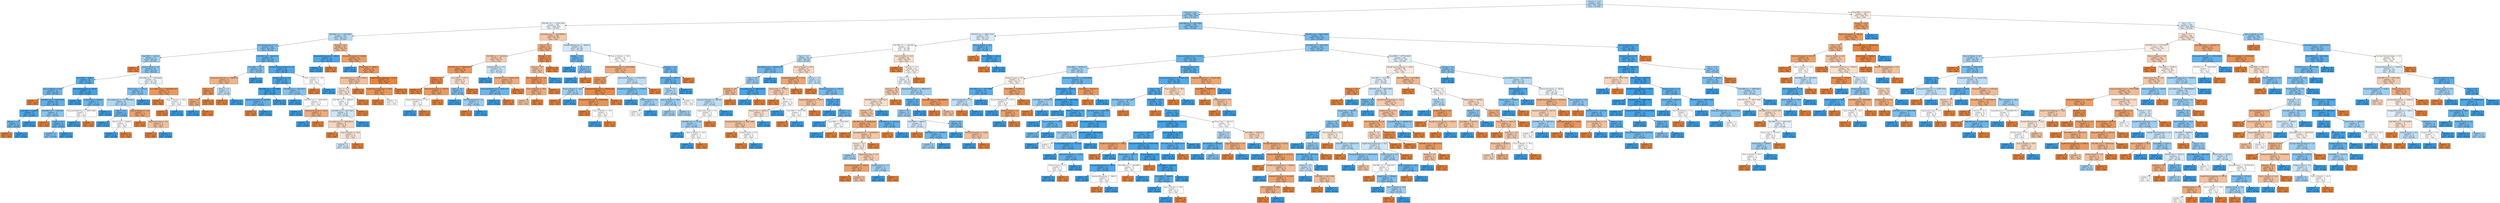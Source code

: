 digraph Tree {
node [shape=box, style="filled", color="black"] ;
0 [label="Vertical <= 15.0\nsamples = 1427\nvalue = [877, 1381]\nclass = No Sale", fillcolor="#399de55d"] ;
1 [label="Vertical <= 4.5\nsamples = 965\nvalue = [493, 1050]\nclass = No Sale", fillcolor="#399de587"] ;
0 -> 1 [labeldistance=2.5, labelangle=45, headlabel="True"] ;
2 [label="X36 NPV List <= 27503.3203\nsamples = 256\nvalue = [188, 205]\nclass = No Sale", fillcolor="#399de515"] ;
1 -> 2 ;
3 [label="X36 MRC List <= 2109.2097\nsamples = 150\nvalue = [93, 151]\nclass = No Sale", fillcolor="#399de562"] ;
2 -> 3 ;
4 [label="Net Classification <= 1.5\nsamples = 108\nvalue = [43, 130]\nclass = No Sale", fillcolor="#399de5ab"] ;
3 -> 4 ;
5 [label="Total BRR <= 1104.53\nsamples = 51\nvalue = [28, 54]\nclass = No Sale", fillcolor="#399de57b"] ;
4 -> 5 ;
6 [label="samples = 4\nvalue = [6, 0]\nclass = Sale", fillcolor="#e58139ff"] ;
5 -> 6 ;
7 [label="Product Group <= 1.0\nsamples = 47\nvalue = [22, 54]\nclass = No Sale", fillcolor="#399de597"] ;
5 -> 7 ;
8 [label="Total BRR <= 3605.5\nsamples = 26\nvalue = [5, 35]\nclass = No Sale", fillcolor="#399de5db"] ;
7 -> 8 ;
9 [label="Term in Months <= 6.0\nsamples = 11\nvalue = [4, 16]\nclass = No Sale", fillcolor="#399de5bf"] ;
8 -> 9 ;
10 [label="samples = 1\nvalue = [1, 0]\nclass = Sale", fillcolor="#e58139ff"] ;
9 -> 10 ;
11 [label="X36 NPV List <= 21471.8516\nsamples = 10\nvalue = [3, 16]\nclass = No Sale", fillcolor="#399de5cf"] ;
9 -> 11 ;
12 [label="Total BRR <= 1224.83\nsamples = 6\nvalue = [1, 11]\nclass = No Sale", fillcolor="#399de5e8"] ;
11 -> 12 ;
13 [label="Market <= 1.5\nsamples = 2\nvalue = [1, 4]\nclass = No Sale", fillcolor="#399de5bf"] ;
12 -> 13 ;
14 [label="samples = 1\nvalue = [1, 0]\nclass = Sale", fillcolor="#e58139ff"] ;
13 -> 14 ;
15 [label="samples = 1\nvalue = [0, 4]\nclass = No Sale", fillcolor="#399de5ff"] ;
13 -> 15 ;
16 [label="samples = 4\nvalue = [0, 7]\nclass = No Sale", fillcolor="#399de5ff"] ;
12 -> 16 ;
17 [label="X36 NRR List <= 1246.083\nsamples = 4\nvalue = [2, 5]\nclass = No Sale", fillcolor="#399de599"] ;
11 -> 17 ;
18 [label="samples = 1\nvalue = [1, 0]\nclass = Sale", fillcolor="#e58139ff"] ;
17 -> 18 ;
19 [label="State <= 1.0\nsamples = 3\nvalue = [1, 5]\nclass = No Sale", fillcolor="#399de5cc"] ;
17 -> 19 ;
20 [label="samples = 2\nvalue = [1, 3]\nclass = No Sale", fillcolor="#399de5aa"] ;
19 -> 20 ;
21 [label="samples = 1\nvalue = [0, 2]\nclass = No Sale", fillcolor="#399de5ff"] ;
19 -> 21 ;
22 [label="Network Proximity <= 263.07\nsamples = 15\nvalue = [1, 19]\nclass = No Sale", fillcolor="#399de5f2"] ;
8 -> 22 ;
23 [label="samples = 10\nvalue = [0, 15]\nclass = No Sale", fillcolor="#399de5ff"] ;
22 -> 23 ;
24 [label="Postal Code <= 76208.5\nsamples = 5\nvalue = [1, 4]\nclass = No Sale", fillcolor="#399de5bf"] ;
22 -> 24 ;
25 [label="Estimated Build Cost <= 28047.4492\nsamples = 2\nvalue = [1, 1]\nclass = Sale", fillcolor="#e5813900"] ;
24 -> 25 ;
26 [label="samples = 1\nvalue = [0, 1]\nclass = No Sale", fillcolor="#399de5ff"] ;
25 -> 26 ;
27 [label="samples = 1\nvalue = [1, 0]\nclass = Sale", fillcolor="#e58139ff"] ;
25 -> 27 ;
28 [label="samples = 3\nvalue = [0, 3]\nclass = No Sale", fillcolor="#399de5ff"] ;
24 -> 28 ;
29 [label="X36 NRR List <= 1164.2428\nsamples = 21\nvalue = [17, 19]\nclass = No Sale", fillcolor="#399de51b"] ;
7 -> 29 ;
30 [label="Postal Code <= 77681.0\nsamples = 12\nvalue = [6, 17]\nclass = No Sale", fillcolor="#399de5a5"] ;
29 -> 30 ;
31 [label="AnnualRevenue <= 1371009792.0\nsamples = 8\nvalue = [6, 10]\nclass = No Sale", fillcolor="#399de566"] ;
30 -> 31 ;
32 [label="Type <= 1.5\nsamples = 5\nvalue = [2, 9]\nclass = No Sale", fillcolor="#399de5c6"] ;
31 -> 32 ;
33 [label="samples = 3\nvalue = [0, 7]\nclass = No Sale", fillcolor="#399de5ff"] ;
32 -> 33 ;
34 [label="Postal Code <= 52666.0\nsamples = 2\nvalue = [2, 2]\nclass = Sale", fillcolor="#e5813900"] ;
32 -> 34 ;
35 [label="samples = 1\nvalue = [0, 2]\nclass = No Sale", fillcolor="#399de5ff"] ;
34 -> 35 ;
36 [label="samples = 1\nvalue = [2, 0]\nclass = Sale", fillcolor="#e58139ff"] ;
34 -> 36 ;
37 [label="Term in Months <= 12.0\nsamples = 3\nvalue = [4, 1]\nclass = Sale", fillcolor="#e58139bf"] ;
31 -> 37 ;
38 [label="samples = 1\nvalue = [2, 0]\nclass = Sale", fillcolor="#e58139ff"] ;
37 -> 38 ;
39 [label="Opportunity Type <= 0.5\nsamples = 2\nvalue = [2, 1]\nclass = Sale", fillcolor="#e581397f"] ;
37 -> 39 ;
40 [label="samples = 1\nvalue = [2, 0]\nclass = Sale", fillcolor="#e58139ff"] ;
39 -> 40 ;
41 [label="samples = 1\nvalue = [0, 1]\nclass = No Sale", fillcolor="#399de5ff"] ;
39 -> 41 ;
42 [label="samples = 4\nvalue = [0, 7]\nclass = No Sale", fillcolor="#399de5ff"] ;
30 -> 42 ;
43 [label="AnnualRevenue <= 34625499136.0\nsamples = 9\nvalue = [11, 2]\nclass = Sale", fillcolor="#e58139d1"] ;
29 -> 43 ;
44 [label="samples = 6\nvalue = [9, 0]\nclass = Sale", fillcolor="#e58139ff"] ;
43 -> 44 ;
45 [label="Term in Months <= 30.0\nsamples = 3\nvalue = [2, 2]\nclass = Sale", fillcolor="#e5813900"] ;
43 -> 45 ;
46 [label="samples = 1\nvalue = [2, 0]\nclass = Sale", fillcolor="#e58139ff"] ;
45 -> 46 ;
47 [label="samples = 2\nvalue = [0, 2]\nclass = No Sale", fillcolor="#399de5ff"] ;
45 -> 47 ;
48 [label="X36 MRC List <= 820.8735\nsamples = 57\nvalue = [15, 76]\nclass = No Sale", fillcolor="#399de5cd"] ;
4 -> 48 ;
49 [label="Total BRR <= 433.5\nsamples = 26\nvalue = [10, 28]\nclass = No Sale", fillcolor="#399de5a4"] ;
48 -> 49 ;
50 [label="Estimated Build Cost <= 24899.75\nsamples = 9\nvalue = [10, 4]\nclass = Sale", fillcolor="#e5813999"] ;
49 -> 50 ;
51 [label="Type <= 2.5\nsamples = 5\nvalue = [8, 1]\nclass = Sale", fillcolor="#e58139df"] ;
50 -> 51 ;
52 [label="City <= 5.5\nsamples = 3\nvalue = [3, 1]\nclass = Sale", fillcolor="#e58139aa"] ;
51 -> 52 ;
53 [label="samples = 1\nvalue = [0, 1]\nclass = No Sale", fillcolor="#399de5ff"] ;
52 -> 53 ;
54 [label="samples = 2\nvalue = [3, 0]\nclass = Sale", fillcolor="#e58139ff"] ;
52 -> 54 ;
55 [label="samples = 2\nvalue = [5, 0]\nclass = Sale", fillcolor="#e58139ff"] ;
51 -> 55 ;
56 [label="State <= 1.5\nsamples = 4\nvalue = [2, 3]\nclass = No Sale", fillcolor="#399de555"] ;
50 -> 56 ;
57 [label="samples = 2\nvalue = [2, 0]\nclass = Sale", fillcolor="#e58139ff"] ;
56 -> 57 ;
58 [label="samples = 2\nvalue = [0, 3]\nclass = No Sale", fillcolor="#399de5ff"] ;
56 -> 58 ;
59 [label="samples = 17\nvalue = [0, 24]\nclass = No Sale", fillcolor="#399de5ff"] ;
49 -> 59 ;
60 [label="On Zayo Network Status <= 1.5\nsamples = 31\nvalue = [5, 48]\nclass = No Sale", fillcolor="#399de5e4"] ;
48 -> 60 ;
61 [label="Product Group <= 2.5\nsamples = 29\nvalue = [4, 47]\nclass = No Sale", fillcolor="#399de5e9"] ;
60 -> 61 ;
62 [label="X36 NRR List <= 997.8586\nsamples = 22\nvalue = [1, 39]\nclass = No Sale", fillcolor="#399de5f8"] ;
61 -> 62 ;
63 [label="Network Proximity <= 229.975\nsamples = 3\nvalue = [1, 5]\nclass = No Sale", fillcolor="#399de5cc"] ;
62 -> 63 ;
64 [label="samples = 1\nvalue = [1, 0]\nclass = Sale", fillcolor="#e58139ff"] ;
63 -> 64 ;
65 [label="samples = 2\nvalue = [0, 5]\nclass = No Sale", fillcolor="#399de5ff"] ;
63 -> 65 ;
66 [label="samples = 19\nvalue = [0, 34]\nclass = No Sale", fillcolor="#399de5ff"] ;
62 -> 66 ;
67 [label="X36 NRR List <= 1024.0427\nsamples = 7\nvalue = [3, 8]\nclass = No Sale", fillcolor="#399de59f"] ;
61 -> 67 ;
68 [label="samples = 2\nvalue = [0, 5]\nclass = No Sale", fillcolor="#399de5ff"] ;
67 -> 68 ;
69 [label="X36 NPV List <= 19780.0859\nsamples = 5\nvalue = [3, 3]\nclass = Sale", fillcolor="#e5813900"] ;
67 -> 69 ;
70 [label="samples = 2\nvalue = [0, 2]\nclass = No Sale", fillcolor="#399de5ff"] ;
69 -> 70 ;
71 [label="Network Proximity <= 94.21\nsamples = 3\nvalue = [3, 1]\nclass = Sale", fillcolor="#e58139aa"] ;
69 -> 71 ;
72 [label="samples = 1\nvalue = [0, 1]\nclass = No Sale", fillcolor="#399de5ff"] ;
71 -> 72 ;
73 [label="samples = 2\nvalue = [3, 0]\nclass = Sale", fillcolor="#e58139ff"] ;
71 -> 73 ;
74 [label="Term in Months <= 18.0\nsamples = 2\nvalue = [1, 1]\nclass = Sale", fillcolor="#e5813900"] ;
60 -> 74 ;
75 [label="samples = 1\nvalue = [1, 0]\nclass = Sale", fillcolor="#e58139ff"] ;
74 -> 75 ;
76 [label="samples = 1\nvalue = [0, 1]\nclass = No Sale", fillcolor="#399de5ff"] ;
74 -> 76 ;
77 [label="Market <= 0.5\nsamples = 42\nvalue = [50, 21]\nclass = Sale", fillcolor="#e5813994"] ;
3 -> 77 ;
78 [label="NumberOfEmployees <= 1832.5\nsamples = 6\nvalue = [1, 10]\nclass = No Sale", fillcolor="#399de5e6"] ;
77 -> 78 ;
79 [label="samples = 5\nvalue = [0, 10]\nclass = No Sale", fillcolor="#399de5ff"] ;
78 -> 79 ;
80 [label="samples = 1\nvalue = [1, 0]\nclass = Sale", fillcolor="#e58139ff"] ;
78 -> 80 ;
81 [label="Network Proximity <= 24.005\nsamples = 36\nvalue = [49, 11]\nclass = Sale", fillcolor="#e58139c6"] ;
77 -> 81 ;
82 [label="samples = 1\nvalue = [0, 2]\nclass = No Sale", fillcolor="#399de5ff"] ;
81 -> 82 ;
83 [label="Postal Code <= 75240.5\nsamples = 35\nvalue = [49, 9]\nclass = Sale", fillcolor="#e58139d0"] ;
81 -> 83 ;
84 [label="AnnualRevenue <= 3411111936.0\nsamples = 16\nvalue = [16, 8]\nclass = Sale", fillcolor="#e581397f"] ;
83 -> 84 ;
85 [label="City <= 11.5\nsamples = 13\nvalue = [10, 8]\nclass = Sale", fillcolor="#e5813933"] ;
84 -> 85 ;
86 [label="X36 MRC List <= 3088.813\nsamples = 12\nvalue = [8, 8]\nclass = Sale", fillcolor="#e5813900"] ;
85 -> 86 ;
87 [label="X36 MRC List <= 2357.3667\nsamples = 10\nvalue = [6, 8]\nclass = No Sale", fillcolor="#399de540"] ;
86 -> 87 ;
88 [label="AnnualRevenue <= 50293844.0\nsamples = 6\nvalue = [6, 4]\nclass = Sale", fillcolor="#e5813955"] ;
87 -> 88 ;
89 [label="samples = 1\nvalue = [1, 0]\nclass = Sale", fillcolor="#e58139ff"] ;
88 -> 89 ;
90 [label="Term in Months <= 18.0\nsamples = 5\nvalue = [5, 4]\nclass = Sale", fillcolor="#e5813933"] ;
88 -> 90 ;
91 [label="samples = 4\nvalue = [3, 4]\nclass = No Sale", fillcolor="#399de540"] ;
90 -> 91 ;
92 [label="samples = 1\nvalue = [2, 0]\nclass = Sale", fillcolor="#e58139ff"] ;
90 -> 92 ;
93 [label="samples = 4\nvalue = [0, 4]\nclass = No Sale", fillcolor="#399de5ff"] ;
87 -> 93 ;
94 [label="samples = 2\nvalue = [2, 0]\nclass = Sale", fillcolor="#e58139ff"] ;
86 -> 94 ;
95 [label="samples = 1\nvalue = [2, 0]\nclass = Sale", fillcolor="#e58139ff"] ;
85 -> 95 ;
96 [label="samples = 3\nvalue = [6, 0]\nclass = Sale", fillcolor="#e58139ff"] ;
84 -> 96 ;
97 [label="DandB Total Employees <= 115.5\nsamples = 19\nvalue = [33, 1]\nclass = Sale", fillcolor="#e58139f7"] ;
83 -> 97 ;
98 [label="DandB Total Employees <= 50.0\nsamples = 5\nvalue = [6, 1]\nclass = Sale", fillcolor="#e58139d4"] ;
97 -> 98 ;
99 [label="samples = 3\nvalue = [5, 0]\nclass = Sale", fillcolor="#e58139ff"] ;
98 -> 99 ;
100 [label="samples = 2\nvalue = [1, 1]\nclass = Sale", fillcolor="#e5813900"] ;
98 -> 100 ;
101 [label="samples = 14\nvalue = [27, 0]\nclass = Sale", fillcolor="#e58139ff"] ;
97 -> 101 ;
102 [label="AnnualRevenue <= 520780992.0\nsamples = 106\nvalue = [95, 54]\nclass = Sale", fillcolor="#e581396e"] ;
2 -> 102 ;
103 [label="Type <= 1.5\nsamples = 70\nvalue = [72, 24]\nclass = Sale", fillcolor="#e58139aa"] ;
102 -> 103 ;
104 [label="X36 NRR List <= 2212.8\nsamples = 43\nvalue = [36, 21]\nclass = Sale", fillcolor="#e581396a"] ;
103 -> 104 ;
105 [label="X36 NPV List <= 55506.6016\nsamples = 22\nvalue = [24, 4]\nclass = Sale", fillcolor="#e58139d4"] ;
104 -> 105 ;
106 [label="State <= 1.5\nsamples = 16\nvalue = [20, 1]\nclass = Sale", fillcolor="#e58139f2"] ;
105 -> 106 ;
107 [label="samples = 11\nvalue = [15, 0]\nclass = Sale", fillcolor="#e58139ff"] ;
106 -> 107 ;
108 [label="Network Proximity <= 159.97\nsamples = 5\nvalue = [5, 1]\nclass = Sale", fillcolor="#e58139cc"] ;
106 -> 108 ;
109 [label="NumberOfEmployees <= 32.5\nsamples = 2\nvalue = [1, 1]\nclass = Sale", fillcolor="#e5813900"] ;
108 -> 109 ;
110 [label="samples = 1\nvalue = [0, 1]\nclass = No Sale", fillcolor="#399de5ff"] ;
109 -> 110 ;
111 [label="samples = 1\nvalue = [1, 0]\nclass = Sale", fillcolor="#e58139ff"] ;
109 -> 111 ;
112 [label="samples = 3\nvalue = [4, 0]\nclass = Sale", fillcolor="#e58139ff"] ;
108 -> 112 ;
113 [label="Total BRR <= 3760.5\nsamples = 6\nvalue = [4, 3]\nclass = Sale", fillcolor="#e5813940"] ;
105 -> 113 ;
114 [label="State <= 0.5\nsamples = 4\nvalue = [1, 3]\nclass = No Sale", fillcolor="#399de5aa"] ;
113 -> 114 ;
115 [label="samples = 1\nvalue = [0, 1]\nclass = No Sale", fillcolor="#399de5ff"] ;
114 -> 115 ;
116 [label="Net Classification <= 1.0\nsamples = 3\nvalue = [1, 2]\nclass = No Sale", fillcolor="#399de57f"] ;
114 -> 116 ;
117 [label="samples = 1\nvalue = [1, 0]\nclass = Sale", fillcolor="#e58139ff"] ;
116 -> 117 ;
118 [label="samples = 2\nvalue = [0, 2]\nclass = No Sale", fillcolor="#399de5ff"] ;
116 -> 118 ;
119 [label="samples = 2\nvalue = [3, 0]\nclass = Sale", fillcolor="#e58139ff"] ;
113 -> 119 ;
120 [label="Product Group <= 1.5\nsamples = 21\nvalue = [12, 17]\nclass = No Sale", fillcolor="#399de54b"] ;
104 -> 120 ;
121 [label="samples = 11\nvalue = [0, 13]\nclass = No Sale", fillcolor="#399de5ff"] ;
120 -> 121 ;
122 [label="X36 NPV List <= 104505.2344\nsamples = 10\nvalue = [12, 4]\nclass = Sale", fillcolor="#e58139aa"] ;
120 -> 122 ;
123 [label="Estimated Build Cost <= 26021.875\nsamples = 4\nvalue = [1, 4]\nclass = No Sale", fillcolor="#399de5bf"] ;
122 -> 123 ;
124 [label="samples = 3\nvalue = [0, 4]\nclass = No Sale", fillcolor="#399de5ff"] ;
123 -> 124 ;
125 [label="samples = 1\nvalue = [1, 0]\nclass = Sale", fillcolor="#e58139ff"] ;
123 -> 125 ;
126 [label="samples = 6\nvalue = [11, 0]\nclass = Sale", fillcolor="#e58139ff"] ;
122 -> 126 ;
127 [label="Vertical <= 1.5\nsamples = 27\nvalue = [36, 3]\nclass = Sale", fillcolor="#e58139ea"] ;
103 -> 127 ;
128 [label="Vertical <= 0.5\nsamples = 7\nvalue = [6, 3]\nclass = Sale", fillcolor="#e581397f"] ;
127 -> 128 ;
129 [label="Net Classification <= 1.0\nsamples = 6\nvalue = [6, 1]\nclass = Sale", fillcolor="#e58139d4"] ;
128 -> 129 ;
130 [label="Term in Months <= 18.0\nsamples = 3\nvalue = [3, 1]\nclass = Sale", fillcolor="#e58139aa"] ;
129 -> 130 ;
131 [label="samples = 2\nvalue = [2, 1]\nclass = Sale", fillcolor="#e581397f"] ;
130 -> 131 ;
132 [label="samples = 1\nvalue = [1, 0]\nclass = Sale", fillcolor="#e58139ff"] ;
130 -> 132 ;
133 [label="samples = 3\nvalue = [3, 0]\nclass = Sale", fillcolor="#e58139ff"] ;
129 -> 133 ;
134 [label="samples = 1\nvalue = [0, 2]\nclass = No Sale", fillcolor="#399de5ff"] ;
128 -> 134 ;
135 [label="samples = 20\nvalue = [30, 0]\nclass = Sale", fillcolor="#e58139ff"] ;
127 -> 135 ;
136 [label="NumberOfEmployees <= 40000.0\nsamples = 36\nvalue = [23, 30]\nclass = No Sale", fillcolor="#399de53b"] ;
102 -> 136 ;
137 [label="Market <= 1.0\nsamples = 7\nvalue = [2, 9]\nclass = No Sale", fillcolor="#399de5c6"] ;
136 -> 137 ;
138 [label="samples = 3\nvalue = [0, 3]\nclass = No Sale", fillcolor="#399de5ff"] ;
137 -> 138 ;
139 [label="City <= 8.0\nsamples = 4\nvalue = [2, 6]\nclass = No Sale", fillcolor="#399de5aa"] ;
137 -> 139 ;
140 [label="samples = 3\nvalue = [0, 6]\nclass = No Sale", fillcolor="#399de5ff"] ;
139 -> 140 ;
141 [label="samples = 1\nvalue = [2, 0]\nclass = Sale", fillcolor="#e58139ff"] ;
139 -> 141 ;
142 [label="Term in Months <= 30.0\nsamples = 29\nvalue = [21, 21]\nclass = Sale", fillcolor="#e5813900"] ;
136 -> 142 ;
143 [label="Estimated Build Cost <= 32313.9492\nsamples = 17\nvalue = [17, 6]\nclass = Sale", fillcolor="#e58139a5"] ;
142 -> 143 ;
144 [label="City <= 2.0\nsamples = 12\nvalue = [15, 3]\nclass = Sale", fillcolor="#e58139cc"] ;
143 -> 144 ;
145 [label="Term in Months <= 18.0\nsamples = 2\nvalue = [1, 2]\nclass = No Sale", fillcolor="#399de57f"] ;
144 -> 145 ;
146 [label="samples = 1\nvalue = [1, 0]\nclass = Sale", fillcolor="#e58139ff"] ;
145 -> 146 ;
147 [label="samples = 1\nvalue = [0, 2]\nclass = No Sale", fillcolor="#399de5ff"] ;
145 -> 147 ;
148 [label="Estimated Build Cost <= 24902.2246\nsamples = 10\nvalue = [14, 1]\nclass = Sale", fillcolor="#e58139ed"] ;
144 -> 148 ;
149 [label="Estimated Build Cost <= 20084.6484\nsamples = 6\nvalue = [7, 1]\nclass = Sale", fillcolor="#e58139db"] ;
148 -> 149 ;
150 [label="samples = 4\nvalue = [6, 0]\nclass = Sale", fillcolor="#e58139ff"] ;
149 -> 150 ;
151 [label="Term in Months <= 18.0\nsamples = 2\nvalue = [1, 1]\nclass = Sale", fillcolor="#e5813900"] ;
149 -> 151 ;
152 [label="samples = 1\nvalue = [0, 1]\nclass = No Sale", fillcolor="#399de5ff"] ;
151 -> 152 ;
153 [label="samples = 1\nvalue = [1, 0]\nclass = Sale", fillcolor="#e58139ff"] ;
151 -> 153 ;
154 [label="samples = 4\nvalue = [7, 0]\nclass = Sale", fillcolor="#e58139ff"] ;
148 -> 154 ;
155 [label="Network Proximity <= 12196.7852\nsamples = 5\nvalue = [2, 3]\nclass = No Sale", fillcolor="#399de555"] ;
143 -> 155 ;
156 [label="DandB Total Employees <= 137400.0\nsamples = 4\nvalue = [1, 3]\nclass = No Sale", fillcolor="#399de5aa"] ;
155 -> 156 ;
157 [label="samples = 1\nvalue = [0, 1]\nclass = No Sale", fillcolor="#399de5ff"] ;
156 -> 157 ;
158 [label="Product Group <= 1.5\nsamples = 3\nvalue = [1, 2]\nclass = No Sale", fillcolor="#399de57f"] ;
156 -> 158 ;
159 [label="samples = 2\nvalue = [1, 1]\nclass = Sale", fillcolor="#e5813900"] ;
158 -> 159 ;
160 [label="samples = 1\nvalue = [0, 1]\nclass = No Sale", fillcolor="#399de5ff"] ;
158 -> 160 ;
161 [label="samples = 1\nvalue = [1, 0]\nclass = Sale", fillcolor="#e58139ff"] ;
155 -> 161 ;
162 [label="Industry <= 2.5\nsamples = 12\nvalue = [4, 15]\nclass = No Sale", fillcolor="#399de5bb"] ;
142 -> 162 ;
163 [label="Postal Code <= 75015.5\nsamples = 11\nvalue = [3, 15]\nclass = No Sale", fillcolor="#399de5cc"] ;
162 -> 163 ;
164 [label="Type <= 1.5\nsamples = 6\nvalue = [3, 5]\nclass = No Sale", fillcolor="#399de566"] ;
163 -> 164 ;
165 [label="Term in Months <= 48.0\nsamples = 4\nvalue = [2, 4]\nclass = No Sale", fillcolor="#399de57f"] ;
164 -> 165 ;
166 [label="samples = 2\nvalue = [1, 2]\nclass = No Sale", fillcolor="#399de57f"] ;
165 -> 166 ;
167 [label="samples = 2\nvalue = [1, 2]\nclass = No Sale", fillcolor="#399de57f"] ;
165 -> 167 ;
168 [label="samples = 2\nvalue = [1, 1]\nclass = Sale", fillcolor="#e5813900"] ;
164 -> 168 ;
169 [label="samples = 5\nvalue = [0, 10]\nclass = No Sale", fillcolor="#399de5ff"] ;
163 -> 169 ;
170 [label="samples = 1\nvalue = [1, 0]\nclass = Sale", fillcolor="#e58139ff"] ;
162 -> 170 ;
171 [label="X36 NRR List <= 1051.5283\nsamples = 709\nvalue = [305, 845]\nclass = No Sale", fillcolor="#399de5a3"] ;
1 -> 171 ;
172 [label="X36 NPV List <= 49831.3516\nsamples = 136\nvalue = [92, 113]\nclass = No Sale", fillcolor="#399de52f"] ;
171 -> 172 ;
173 [label="X36 NRR List <= 546.8583\nsamples = 118\nvalue = [87, 88]\nclass = No Sale", fillcolor="#399de503"] ;
172 -> 173 ;
174 [label="Type <= 1.5\nsamples = 50\nvalue = [28, 45]\nclass = No Sale", fillcolor="#399de560"] ;
173 -> 174 ;
175 [label="AnnualRevenue <= 94947472.0\nsamples = 23\nvalue = [8, 31]\nclass = No Sale", fillcolor="#399de5bd"] ;
174 -> 175 ;
176 [label="Type <= 0.5\nsamples = 17\nvalue = [8, 17]\nclass = No Sale", fillcolor="#399de587"] ;
175 -> 176 ;
177 [label="Industry <= 3.0\nsamples = 7\nvalue = [7, 3]\nclass = Sale", fillcolor="#e5813992"] ;
176 -> 177 ;
178 [label="Network Proximity <= 168.145\nsamples = 5\nvalue = [2, 3]\nclass = No Sale", fillcolor="#399de555"] ;
177 -> 178 ;
179 [label="Opportunity Type <= 3.0\nsamples = 4\nvalue = [2, 2]\nclass = Sale", fillcolor="#e5813900"] ;
178 -> 179 ;
180 [label="X36 MRC List <= 711.85\nsamples = 3\nvalue = [1, 2]\nclass = No Sale", fillcolor="#399de57f"] ;
179 -> 180 ;
181 [label="samples = 1\nvalue = [0, 1]\nclass = No Sale", fillcolor="#399de5ff"] ;
180 -> 181 ;
182 [label="Term in Months <= 30.0\nsamples = 2\nvalue = [1, 1]\nclass = Sale", fillcolor="#e5813900"] ;
180 -> 182 ;
183 [label="samples = 1\nvalue = [0, 1]\nclass = No Sale", fillcolor="#399de5ff"] ;
182 -> 183 ;
184 [label="samples = 1\nvalue = [1, 0]\nclass = Sale", fillcolor="#e58139ff"] ;
182 -> 184 ;
185 [label="samples = 1\nvalue = [1, 0]\nclass = Sale", fillcolor="#e58139ff"] ;
179 -> 185 ;
186 [label="samples = 1\nvalue = [0, 1]\nclass = No Sale", fillcolor="#399de5ff"] ;
178 -> 186 ;
187 [label="samples = 2\nvalue = [5, 0]\nclass = Sale", fillcolor="#e58139ff"] ;
177 -> 187 ;
188 [label="AnnualRevenue <= 28623140.0\nsamples = 10\nvalue = [1, 14]\nclass = No Sale", fillcolor="#399de5ed"] ;
176 -> 188 ;
189 [label="samples = 9\nvalue = [0, 14]\nclass = No Sale", fillcolor="#399de5ff"] ;
188 -> 189 ;
190 [label="samples = 1\nvalue = [1, 0]\nclass = Sale", fillcolor="#e58139ff"] ;
188 -> 190 ;
191 [label="samples = 6\nvalue = [0, 14]\nclass = No Sale", fillcolor="#399de5ff"] ;
175 -> 191 ;
192 [label="Term in Months <= 18.0\nsamples = 27\nvalue = [20, 14]\nclass = Sale", fillcolor="#e581394d"] ;
174 -> 192 ;
193 [label="NumberOfEmployees <= 37.5\nsamples = 12\nvalue = [13, 4]\nclass = Sale", fillcolor="#e58139b1"] ;
192 -> 193 ;
194 [label="Postal Code <= 77760.0\nsamples = 7\nvalue = [7, 4]\nclass = Sale", fillcolor="#e581396d"] ;
193 -> 194 ;
195 [label="samples = 2\nvalue = [3, 0]\nclass = Sale", fillcolor="#e58139ff"] ;
194 -> 195 ;
196 [label="City <= 5.0\nsamples = 5\nvalue = [4, 4]\nclass = Sale", fillcolor="#e5813900"] ;
194 -> 196 ;
197 [label="Postal Code <= 80202.5\nsamples = 4\nvalue = [4, 3]\nclass = Sale", fillcolor="#e5813940"] ;
196 -> 197 ;
198 [label="Estimated Build Cost <= 23387.3496\nsamples = 3\nvalue = [4, 2]\nclass = Sale", fillcolor="#e581397f"] ;
197 -> 198 ;
199 [label="samples = 1\nvalue = [2, 0]\nclass = Sale", fillcolor="#e58139ff"] ;
198 -> 199 ;
200 [label="Product Group <= 6.5\nsamples = 2\nvalue = [2, 2]\nclass = Sale", fillcolor="#e5813900"] ;
198 -> 200 ;
201 [label="samples = 1\nvalue = [2, 0]\nclass = Sale", fillcolor="#e58139ff"] ;
200 -> 201 ;
202 [label="samples = 1\nvalue = [0, 2]\nclass = No Sale", fillcolor="#399de5ff"] ;
200 -> 202 ;
203 [label="samples = 1\nvalue = [0, 1]\nclass = No Sale", fillcolor="#399de5ff"] ;
197 -> 203 ;
204 [label="samples = 1\nvalue = [0, 1]\nclass = No Sale", fillcolor="#399de5ff"] ;
196 -> 204 ;
205 [label="samples = 5\nvalue = [6, 0]\nclass = Sale", fillcolor="#e58139ff"] ;
193 -> 205 ;
206 [label="Vertical <= 7.5\nsamples = 15\nvalue = [7, 10]\nclass = No Sale", fillcolor="#399de54d"] ;
192 -> 206 ;
207 [label="samples = 2\nvalue = [4, 0]\nclass = Sale", fillcolor="#e58139ff"] ;
206 -> 207 ;
208 [label="Network Proximity <= 176.42\nsamples = 13\nvalue = [3, 10]\nclass = No Sale", fillcolor="#399de5b3"] ;
206 -> 208 ;
209 [label="NumberOfEmployees <= 287.5\nsamples = 3\nvalue = [2, 1]\nclass = Sale", fillcolor="#e581397f"] ;
208 -> 209 ;
210 [label="Total BRR <= 4616.7002\nsamples = 2\nvalue = [1, 1]\nclass = Sale", fillcolor="#e5813900"] ;
209 -> 210 ;
211 [label="samples = 1\nvalue = [1, 0]\nclass = Sale", fillcolor="#e58139ff"] ;
210 -> 211 ;
212 [label="samples = 1\nvalue = [0, 1]\nclass = No Sale", fillcolor="#399de5ff"] ;
210 -> 212 ;
213 [label="samples = 1\nvalue = [1, 0]\nclass = Sale", fillcolor="#e58139ff"] ;
209 -> 213 ;
214 [label="Vertical <= 10.0\nsamples = 10\nvalue = [1, 9]\nclass = No Sale", fillcolor="#399de5e3"] ;
208 -> 214 ;
215 [label="samples = 5\nvalue = [0, 5]\nclass = No Sale", fillcolor="#399de5ff"] ;
214 -> 215 ;
216 [label="Market <= 1.5\nsamples = 5\nvalue = [1, 4]\nclass = No Sale", fillcolor="#399de5bf"] ;
214 -> 216 ;
217 [label="samples = 3\nvalue = [0, 3]\nclass = No Sale", fillcolor="#399de5ff"] ;
216 -> 217 ;
218 [label="Total BRR <= 12092.3896\nsamples = 2\nvalue = [1, 1]\nclass = Sale", fillcolor="#e5813900"] ;
216 -> 218 ;
219 [label="samples = 1\nvalue = [0, 1]\nclass = No Sale", fillcolor="#399de5ff"] ;
218 -> 219 ;
220 [label="samples = 1\nvalue = [1, 0]\nclass = Sale", fillcolor="#e58139ff"] ;
218 -> 220 ;
221 [label="Term in Months <= 6.0\nsamples = 68\nvalue = [59, 43]\nclass = Sale", fillcolor="#e5813945"] ;
173 -> 221 ;
222 [label="samples = 7\nvalue = [12, 0]\nclass = Sale", fillcolor="#e58139ff"] ;
221 -> 222 ;
223 [label="Industry <= 7.5\nsamples = 61\nvalue = [47, 43]\nclass = Sale", fillcolor="#e5813916"] ;
221 -> 223 ;
224 [label="Type <= 1.5\nsamples = 58\nvalue = [40, 43]\nclass = No Sale", fillcolor="#399de512"] ;
223 -> 224 ;
225 [label="Vertical <= 11.5\nsamples = 29\nvalue = [25, 14]\nclass = Sale", fillcolor="#e5813970"] ;
224 -> 225 ;
226 [label="X36 MRC List <= 2287.5615\nsamples = 25\nvalue = [19, 14]\nclass = Sale", fillcolor="#e5813943"] ;
225 -> 226 ;
227 [label="Vertical <= 7.5\nsamples = 23\nvalue = [19, 10]\nclass = Sale", fillcolor="#e5813979"] ;
226 -> 227 ;
228 [label="X36 NPV List <= 26340.6309\nsamples = 19\nvalue = [18, 5]\nclass = Sale", fillcolor="#e58139b8"] ;
227 -> 228 ;
229 [label="samples = 6\nvalue = [9, 0]\nclass = Sale", fillcolor="#e58139ff"] ;
228 -> 229 ;
230 [label="AnnualRevenue <= 181444544.0\nsamples = 13\nvalue = [9, 5]\nclass = Sale", fillcolor="#e5813971"] ;
228 -> 230 ;
231 [label="Vertical <= 6.5\nsamples = 10\nvalue = [6, 5]\nclass = Sale", fillcolor="#e581392a"] ;
230 -> 231 ;
232 [label="samples = 3\nvalue = [1, 2]\nclass = No Sale", fillcolor="#399de57f"] ;
231 -> 232 ;
233 [label="Opportunity Type <= 0.5\nsamples = 7\nvalue = [5, 3]\nclass = Sale", fillcolor="#e5813966"] ;
231 -> 233 ;
234 [label="Network Proximity <= 435.27\nsamples = 5\nvalue = [4, 1]\nclass = Sale", fillcolor="#e58139bf"] ;
233 -> 234 ;
235 [label="samples = 2\nvalue = [2, 0]\nclass = Sale", fillcolor="#e58139ff"] ;
234 -> 235 ;
236 [label="samples = 3\nvalue = [2, 1]\nclass = Sale", fillcolor="#e581397f"] ;
234 -> 236 ;
237 [label="Product Group <= 1.5\nsamples = 2\nvalue = [1, 2]\nclass = No Sale", fillcolor="#399de57f"] ;
233 -> 237 ;
238 [label="samples = 1\nvalue = [0, 2]\nclass = No Sale", fillcolor="#399de5ff"] ;
237 -> 238 ;
239 [label="samples = 1\nvalue = [1, 0]\nclass = Sale", fillcolor="#e58139ff"] ;
237 -> 239 ;
240 [label="samples = 3\nvalue = [3, 0]\nclass = Sale", fillcolor="#e58139ff"] ;
230 -> 240 ;
241 [label="X36 NRR List <= 836.325\nsamples = 4\nvalue = [1, 5]\nclass = No Sale", fillcolor="#399de5cc"] ;
227 -> 241 ;
242 [label="samples = 1\nvalue = [1, 0]\nclass = Sale", fillcolor="#e58139ff"] ;
241 -> 242 ;
243 [label="samples = 3\nvalue = [0, 5]\nclass = No Sale", fillcolor="#399de5ff"] ;
241 -> 243 ;
244 [label="samples = 2\nvalue = [0, 4]\nclass = No Sale", fillcolor="#399de5ff"] ;
226 -> 244 ;
245 [label="samples = 4\nvalue = [6, 0]\nclass = Sale", fillcolor="#e58139ff"] ;
225 -> 245 ;
246 [label="Estimated Build Cost <= 36855.0117\nsamples = 29\nvalue = [15, 29]\nclass = No Sale", fillcolor="#399de57b"] ;
224 -> 246 ;
247 [label="Vertical <= 11.5\nsamples = 24\nvalue = [5, 27]\nclass = No Sale", fillcolor="#399de5d0"] ;
246 -> 247 ;
248 [label="State <= 0.5\nsamples = 14\nvalue = [5, 11]\nclass = No Sale", fillcolor="#399de58b"] ;
247 -> 248 ;
249 [label="Total BRR <= 20004.5\nsamples = 6\nvalue = [3, 4]\nclass = No Sale", fillcolor="#399de540"] ;
248 -> 249 ;
250 [label="samples = 2\nvalue = [2, 0]\nclass = Sale", fillcolor="#e58139ff"] ;
249 -> 250 ;
251 [label="X36 NRR List <= 676.9617\nsamples = 4\nvalue = [1, 4]\nclass = No Sale", fillcolor="#399de5bf"] ;
249 -> 251 ;
252 [label="samples = 2\nvalue = [1, 2]\nclass = No Sale", fillcolor="#399de57f"] ;
251 -> 252 ;
253 [label="samples = 2\nvalue = [0, 2]\nclass = No Sale", fillcolor="#399de5ff"] ;
251 -> 253 ;
254 [label="Type <= 4.0\nsamples = 8\nvalue = [2, 7]\nclass = No Sale", fillcolor="#399de5b6"] ;
248 -> 254 ;
255 [label="samples = 5\nvalue = [0, 6]\nclass = No Sale", fillcolor="#399de5ff"] ;
254 -> 255 ;
256 [label="Network Proximity <= 3.935\nsamples = 3\nvalue = [2, 1]\nclass = Sale", fillcolor="#e581397f"] ;
254 -> 256 ;
257 [label="samples = 1\nvalue = [0, 1]\nclass = No Sale", fillcolor="#399de5ff"] ;
256 -> 257 ;
258 [label="samples = 2\nvalue = [2, 0]\nclass = Sale", fillcolor="#e58139ff"] ;
256 -> 258 ;
259 [label="samples = 10\nvalue = [0, 16]\nclass = No Sale", fillcolor="#399de5ff"] ;
247 -> 259 ;
260 [label="AnnualRevenue <= 280208960.0\nsamples = 5\nvalue = [10, 2]\nclass = Sale", fillcolor="#e58139cc"] ;
246 -> 260 ;
261 [label="samples = 3\nvalue = [6, 0]\nclass = Sale", fillcolor="#e58139ff"] ;
260 -> 261 ;
262 [label="samples = 2\nvalue = [4, 2]\nclass = Sale", fillcolor="#e581397f"] ;
260 -> 262 ;
263 [label="samples = 3\nvalue = [7, 0]\nclass = Sale", fillcolor="#e58139ff"] ;
223 -> 263 ;
264 [label="Term in Months <= 6.0\nsamples = 18\nvalue = [5, 25]\nclass = No Sale", fillcolor="#399de5cc"] ;
172 -> 264 ;
265 [label="samples = 1\nvalue = [4, 0]\nclass = Sale", fillcolor="#e58139ff"] ;
264 -> 265 ;
266 [label="X36 NRR List <= 461.0\nsamples = 17\nvalue = [1, 25]\nclass = No Sale", fillcolor="#399de5f5"] ;
264 -> 266 ;
267 [label="samples = 1\nvalue = [1, 0]\nclass = Sale", fillcolor="#e58139ff"] ;
266 -> 267 ;
268 [label="samples = 16\nvalue = [0, 25]\nclass = No Sale", fillcolor="#399de5ff"] ;
266 -> 268 ;
269 [label="X36 NPV List <= 42875.4648\nsamples = 573\nvalue = [213, 732]\nclass = No Sale", fillcolor="#399de5b5"] ;
171 -> 269 ;
270 [label="X36 NRR List <= 1491.6401\nsamples = 434\nvalue = [191, 527]\nclass = No Sale", fillcolor="#399de5a3"] ;
269 -> 270 ;
271 [label="Estimated Build Cost <= 14130.5\nsamples = 291\nvalue = [79, 393]\nclass = No Sale", fillcolor="#399de5cc"] ;
270 -> 271 ;
272 [label="Total BRR <= 2630414.0\nsamples = 41\nvalue = [26, 47]\nclass = No Sale", fillcolor="#399de572"] ;
271 -> 272 ;
273 [label="Product Group <= 0.5\nsamples = 19\nvalue = [19, 17]\nclass = Sale", fillcolor="#e581391b"] ;
272 -> 273 ;
274 [label="X36 NRR List <= 1077.9998\nsamples = 10\nvalue = [2, 13]\nclass = No Sale", fillcolor="#399de5d8"] ;
273 -> 274 ;
275 [label="Net Classification <= 1.0\nsamples = 4\nvalue = [2, 3]\nclass = No Sale", fillcolor="#399de555"] ;
274 -> 275 ;
276 [label="samples = 1\nvalue = [2, 0]\nclass = Sale", fillcolor="#e58139ff"] ;
275 -> 276 ;
277 [label="samples = 3\nvalue = [0, 3]\nclass = No Sale", fillcolor="#399de5ff"] ;
275 -> 277 ;
278 [label="samples = 6\nvalue = [0, 10]\nclass = No Sale", fillcolor="#399de5ff"] ;
274 -> 278 ;
279 [label="Total BRR <= 1175966.5\nsamples = 9\nvalue = [17, 4]\nclass = Sale", fillcolor="#e58139c3"] ;
273 -> 279 ;
280 [label="NumberOfEmployees <= 551.0\nsamples = 3\nvalue = [4, 4]\nclass = Sale", fillcolor="#e5813900"] ;
279 -> 280 ;
281 [label="samples = 1\nvalue = [0, 3]\nclass = No Sale", fillcolor="#399de5ff"] ;
280 -> 281 ;
282 [label="Product Group <= 1.5\nsamples = 2\nvalue = [4, 1]\nclass = Sale", fillcolor="#e58139bf"] ;
280 -> 282 ;
283 [label="samples = 1\nvalue = [0, 1]\nclass = No Sale", fillcolor="#399de5ff"] ;
282 -> 283 ;
284 [label="samples = 1\nvalue = [4, 0]\nclass = Sale", fillcolor="#e58139ff"] ;
282 -> 284 ;
285 [label="samples = 6\nvalue = [13, 0]\nclass = Sale", fillcolor="#e58139ff"] ;
279 -> 285 ;
286 [label="Estimated Build Cost <= 13859.0498\nsamples = 22\nvalue = [7, 30]\nclass = No Sale", fillcolor="#399de5c4"] ;
272 -> 286 ;
287 [label="Postal Code <= 30065.5\nsamples = 19\nvalue = [2, 29]\nclass = No Sale", fillcolor="#399de5ed"] ;
286 -> 287 ;
288 [label="Total BRR <= 4676200.0\nsamples = 2\nvalue = [1, 2]\nclass = No Sale", fillcolor="#399de57f"] ;
287 -> 288 ;
289 [label="samples = 1\nvalue = [1, 0]\nclass = Sale", fillcolor="#e58139ff"] ;
288 -> 289 ;
290 [label="samples = 1\nvalue = [0, 2]\nclass = No Sale", fillcolor="#399de5ff"] ;
288 -> 290 ;
291 [label="X36 MRC List <= 2287.6982\nsamples = 17\nvalue = [1, 27]\nclass = No Sale", fillcolor="#399de5f6"] ;
287 -> 291 ;
292 [label="samples = 9\nvalue = [0, 14]\nclass = No Sale", fillcolor="#399de5ff"] ;
291 -> 292 ;
293 [label="Product Group <= 3.5\nsamples = 8\nvalue = [1, 13]\nclass = No Sale", fillcolor="#399de5eb"] ;
291 -> 293 ;
294 [label="samples = 5\nvalue = [0, 8]\nclass = No Sale", fillcolor="#399de5ff"] ;
293 -> 294 ;
295 [label="Term in Months <= 36.0\nsamples = 3\nvalue = [1, 5]\nclass = No Sale", fillcolor="#399de5cc"] ;
293 -> 295 ;
296 [label="samples = 2\nvalue = [1, 4]\nclass = No Sale", fillcolor="#399de5bf"] ;
295 -> 296 ;
297 [label="samples = 1\nvalue = [0, 1]\nclass = No Sale", fillcolor="#399de5ff"] ;
295 -> 297 ;
298 [label="Total BRR <= 5601217.5\nsamples = 3\nvalue = [5, 1]\nclass = Sale", fillcolor="#e58139cc"] ;
286 -> 298 ;
299 [label="samples = 2\nvalue = [5, 0]\nclass = Sale", fillcolor="#e58139ff"] ;
298 -> 299 ;
300 [label="samples = 1\nvalue = [0, 1]\nclass = No Sale", fillcolor="#399de5ff"] ;
298 -> 300 ;
301 [label="Product Group <= 6.5\nsamples = 250\nvalue = [53, 346]\nclass = No Sale", fillcolor="#399de5d8"] ;
271 -> 301 ;
302 [label="Estimated Build Cost <= 93420.1719\nsamples = 244\nvalue = [46, 344]\nclass = No Sale", fillcolor="#399de5dd"] ;
301 -> 302 ;
303 [label="Type <= 0.5\nsamples = 241\nvalue = [43, 342]\nclass = No Sale", fillcolor="#399de5df"] ;
302 -> 303 ;
304 [label="X36 NRR List <= 1337.9941\nsamples = 30\nvalue = [12, 33]\nclass = No Sale", fillcolor="#399de5a2"] ;
303 -> 304 ;
305 [label="X36 MRC List <= 1690.9343\nsamples = 26\nvalue = [5, 33]\nclass = No Sale", fillcolor="#399de5d8"] ;
304 -> 305 ;
306 [label="samples = 2\nvalue = [3, 0]\nclass = Sale", fillcolor="#e58139ff"] ;
305 -> 306 ;
307 [label="AnnualRevenue <= 288221.8125\nsamples = 24\nvalue = [2, 33]\nclass = No Sale", fillcolor="#399de5f0"] ;
305 -> 307 ;
308 [label="Term in Months <= 24.0\nsamples = 3\nvalue = [1, 2]\nclass = No Sale", fillcolor="#399de57f"] ;
307 -> 308 ;
309 [label="samples = 1\nvalue = [0, 1]\nclass = No Sale", fillcolor="#399de5ff"] ;
308 -> 309 ;
310 [label="samples = 2\nvalue = [1, 1]\nclass = Sale", fillcolor="#e5813900"] ;
308 -> 310 ;
311 [label="X36 NPV List <= 24972.9609\nsamples = 21\nvalue = [1, 31]\nclass = No Sale", fillcolor="#399de5f7"] ;
307 -> 311 ;
312 [label="NumberOfEmployees <= 11333.0\nsamples = 8\nvalue = [1, 11]\nclass = No Sale", fillcolor="#399de5e8"] ;
311 -> 312 ;
313 [label="samples = 3\nvalue = [0, 5]\nclass = No Sale", fillcolor="#399de5ff"] ;
312 -> 313 ;
314 [label="Network Proximity <= 72.405\nsamples = 5\nvalue = [1, 6]\nclass = No Sale", fillcolor="#399de5d4"] ;
312 -> 314 ;
315 [label="Product Group <= 1.0\nsamples = 2\nvalue = [1, 1]\nclass = Sale", fillcolor="#e5813900"] ;
314 -> 315 ;
316 [label="samples = 1\nvalue = [0, 1]\nclass = No Sale", fillcolor="#399de5ff"] ;
315 -> 316 ;
317 [label="samples = 1\nvalue = [1, 0]\nclass = Sale", fillcolor="#e58139ff"] ;
315 -> 317 ;
318 [label="samples = 3\nvalue = [0, 5]\nclass = No Sale", fillcolor="#399de5ff"] ;
314 -> 318 ;
319 [label="samples = 13\nvalue = [0, 20]\nclass = No Sale", fillcolor="#399de5ff"] ;
311 -> 319 ;
320 [label="samples = 4\nvalue = [7, 0]\nclass = Sale", fillcolor="#e58139ff"] ;
304 -> 320 ;
321 [label="Total BRR <= 204.0\nsamples = 211\nvalue = [31, 309]\nclass = No Sale", fillcolor="#399de5e5"] ;
303 -> 321 ;
322 [label="samples = 2\nvalue = [4, 0]\nclass = Sale", fillcolor="#e58139ff"] ;
321 -> 322 ;
323 [label="City <= 41.5\nsamples = 209\nvalue = [27, 309]\nclass = No Sale", fillcolor="#399de5e9"] ;
321 -> 323 ;
324 [label="DandB Total Employees <= 12413.0\nsamples = 193\nvalue = [14, 296]\nclass = No Sale", fillcolor="#399de5f3"] ;
323 -> 324 ;
325 [label="Postal Code <= 30013.5\nsamples = 84\nvalue = [12, 119]\nclass = No Sale", fillcolor="#399de5e5"] ;
324 -> 325 ;
326 [label="DandB Total Employees <= 436.0\nsamples = 2\nvalue = [4, 1]\nclass = Sale", fillcolor="#e58139bf"] ;
325 -> 326 ;
327 [label="samples = 1\nvalue = [4, 0]\nclass = Sale", fillcolor="#e58139ff"] ;
326 -> 327 ;
328 [label="samples = 1\nvalue = [0, 1]\nclass = No Sale", fillcolor="#399de5ff"] ;
326 -> 328 ;
329 [label="Estimated Build Cost <= 18740.0508\nsamples = 82\nvalue = [8, 118]\nclass = No Sale", fillcolor="#399de5ee"] ;
325 -> 329 ;
330 [label="Postal Code <= 80202.5\nsamples = 19\nvalue = [5, 23]\nclass = No Sale", fillcolor="#399de5c8"] ;
329 -> 330 ;
331 [label="NumberOfEmployees <= 765.5\nsamples = 13\nvalue = [2, 20]\nclass = No Sale", fillcolor="#399de5e6"] ;
330 -> 331 ;
332 [label="samples = 10\nvalue = [0, 18]\nclass = No Sale", fillcolor="#399de5ff"] ;
331 -> 332 ;
333 [label="NumberOfEmployees <= 6863.0\nsamples = 3\nvalue = [2, 2]\nclass = Sale", fillcolor="#e5813900"] ;
331 -> 333 ;
334 [label="samples = 1\nvalue = [2, 0]\nclass = Sale", fillcolor="#e58139ff"] ;
333 -> 334 ;
335 [label="samples = 2\nvalue = [0, 2]\nclass = No Sale", fillcolor="#399de5ff"] ;
333 -> 335 ;
336 [label="X36 NRR List <= 1364.8915\nsamples = 6\nvalue = [3, 3]\nclass = Sale", fillcolor="#e5813900"] ;
330 -> 336 ;
337 [label="samples = 3\nvalue = [3, 0]\nclass = Sale", fillcolor="#e58139ff"] ;
336 -> 337 ;
338 [label="samples = 3\nvalue = [0, 3]\nclass = No Sale", fillcolor="#399de5ff"] ;
336 -> 338 ;
339 [label="Term in Months <= 0.5\nsamples = 63\nvalue = [3, 95]\nclass = No Sale", fillcolor="#399de5f7"] ;
329 -> 339 ;
340 [label="samples = 1\nvalue = [1, 0]\nclass = Sale", fillcolor="#e58139ff"] ;
339 -> 340 ;
341 [label="Total BRR <= 254530.0\nsamples = 62\nvalue = [2, 95]\nclass = No Sale", fillcolor="#399de5fa"] ;
339 -> 341 ;
342 [label="Total BRR <= 59888.0\nsamples = 10\nvalue = [2, 13]\nclass = No Sale", fillcolor="#399de5d8"] ;
341 -> 342 ;
343 [label="samples = 7\nvalue = [0, 11]\nclass = No Sale", fillcolor="#399de5ff"] ;
342 -> 343 ;
344 [label="Term in Months <= 24.0\nsamples = 3\nvalue = [2, 2]\nclass = Sale", fillcolor="#e5813900"] ;
342 -> 344 ;
345 [label="samples = 2\nvalue = [0, 2]\nclass = No Sale", fillcolor="#399de5ff"] ;
344 -> 345 ;
346 [label="samples = 1\nvalue = [2, 0]\nclass = Sale", fillcolor="#e58139ff"] ;
344 -> 346 ;
347 [label="samples = 52\nvalue = [0, 82]\nclass = No Sale", fillcolor="#399de5ff"] ;
341 -> 347 ;
348 [label="Term in Months <= 18.0\nsamples = 109\nvalue = [2, 177]\nclass = No Sale", fillcolor="#399de5fc"] ;
324 -> 348 ;
349 [label="X36 NPV List <= 28792.5117\nsamples = 10\nvalue = [2, 14]\nclass = No Sale", fillcolor="#399de5db"] ;
348 -> 349 ;
350 [label="samples = 9\nvalue = [0, 14]\nclass = No Sale", fillcolor="#399de5ff"] ;
349 -> 350 ;
351 [label="samples = 1\nvalue = [2, 0]\nclass = Sale", fillcolor="#e58139ff"] ;
349 -> 351 ;
352 [label="samples = 99\nvalue = [0, 163]\nclass = No Sale", fillcolor="#399de5ff"] ;
348 -> 352 ;
353 [label="Postal Code <= 80114.5\nsamples = 16\nvalue = [13, 13]\nclass = Sale", fillcolor="#e5813900"] ;
323 -> 353 ;
354 [label="Type <= 13.5\nsamples = 6\nvalue = [4, 7]\nclass = No Sale", fillcolor="#399de56d"] ;
353 -> 354 ;
355 [label="Postal Code <= 80104.0\nsamples = 4\nvalue = [1, 6]\nclass = No Sale", fillcolor="#399de5d4"] ;
354 -> 355 ;
356 [label="samples = 2\nvalue = [0, 3]\nclass = No Sale", fillcolor="#399de5ff"] ;
355 -> 356 ;
357 [label="samples = 2\nvalue = [1, 3]\nclass = No Sale", fillcolor="#399de5aa"] ;
355 -> 357 ;
358 [label="Opportunity Type <= 0.5\nsamples = 2\nvalue = [3, 1]\nclass = Sale", fillcolor="#e58139aa"] ;
354 -> 358 ;
359 [label="samples = 1\nvalue = [3, 0]\nclass = Sale", fillcolor="#e58139ff"] ;
358 -> 359 ;
360 [label="samples = 1\nvalue = [0, 1]\nclass = No Sale", fillcolor="#399de5ff"] ;
358 -> 360 ;
361 [label="Total BRR <= 864102.0\nsamples = 10\nvalue = [9, 6]\nclass = Sale", fillcolor="#e5813955"] ;
353 -> 361 ;
362 [label="samples = 2\nvalue = [0, 3]\nclass = No Sale", fillcolor="#399de5ff"] ;
361 -> 362 ;
363 [label="NumberOfEmployees <= 414.0\nsamples = 8\nvalue = [9, 3]\nclass = Sale", fillcolor="#e58139aa"] ;
361 -> 363 ;
364 [label="samples = 1\nvalue = [0, 1]\nclass = No Sale", fillcolor="#399de5ff"] ;
363 -> 364 ;
365 [label="NumberOfEmployees <= 21313.0\nsamples = 7\nvalue = [9, 2]\nclass = Sale", fillcolor="#e58139c6"] ;
363 -> 365 ;
366 [label="samples = 3\nvalue = [5, 0]\nclass = Sale", fillcolor="#e58139ff"] ;
365 -> 366 ;
367 [label="DandB Total Employees <= 35000.0\nsamples = 4\nvalue = [4, 2]\nclass = Sale", fillcolor="#e581397f"] ;
365 -> 367 ;
368 [label="samples = 1\nvalue = [0, 1]\nclass = No Sale", fillcolor="#399de5ff"] ;
367 -> 368 ;
369 [label="Network Proximity <= 613.365\nsamples = 3\nvalue = [4, 1]\nclass = Sale", fillcolor="#e58139bf"] ;
367 -> 369 ;
370 [label="Term in Months <= 48.0\nsamples = 2\nvalue = [3, 1]\nclass = Sale", fillcolor="#e58139aa"] ;
369 -> 370 ;
371 [label="samples = 1\nvalue = [3, 0]\nclass = Sale", fillcolor="#e58139ff"] ;
370 -> 371 ;
372 [label="samples = 1\nvalue = [0, 1]\nclass = No Sale", fillcolor="#399de5ff"] ;
370 -> 372 ;
373 [label="samples = 1\nvalue = [1, 0]\nclass = Sale", fillcolor="#e58139ff"] ;
369 -> 373 ;
374 [label="Term in Months <= 78.0\nsamples = 3\nvalue = [3, 2]\nclass = Sale", fillcolor="#e5813955"] ;
302 -> 374 ;
375 [label="samples = 2\nvalue = [3, 0]\nclass = Sale", fillcolor="#e58139ff"] ;
374 -> 375 ;
376 [label="samples = 1\nvalue = [0, 2]\nclass = No Sale", fillcolor="#399de5ff"] ;
374 -> 376 ;
377 [label="Estimated Build Cost <= 46245.3984\nsamples = 6\nvalue = [7, 2]\nclass = Sale", fillcolor="#e58139b6"] ;
301 -> 377 ;
378 [label="Total BRR <= 4000397.5\nsamples = 5\nvalue = [7, 1]\nclass = Sale", fillcolor="#e58139db"] ;
377 -> 378 ;
379 [label="samples = 3\nvalue = [5, 0]\nclass = Sale", fillcolor="#e58139ff"] ;
378 -> 379 ;
380 [label="Product Group <= 7.5\nsamples = 2\nvalue = [2, 1]\nclass = Sale", fillcolor="#e581397f"] ;
378 -> 380 ;
381 [label="samples = 1\nvalue = [2, 0]\nclass = Sale", fillcolor="#e58139ff"] ;
380 -> 381 ;
382 [label="samples = 1\nvalue = [0, 1]\nclass = No Sale", fillcolor="#399de5ff"] ;
380 -> 382 ;
383 [label="samples = 1\nvalue = [0, 1]\nclass = No Sale", fillcolor="#399de5ff"] ;
377 -> 383 ;
384 [label="Total BRR <= 477743.0625\nsamples = 143\nvalue = [112, 134]\nclass = No Sale", fillcolor="#399de52a"] ;
270 -> 384 ;
385 [label="DandB Total Employees <= 450.0\nsamples = 98\nvalue = [91, 77]\nclass = Sale", fillcolor="#e5813927"] ;
384 -> 385 ;
386 [label="Total BRR <= 2223.095\nsamples = 66\nvalue = [52, 60]\nclass = No Sale", fillcolor="#399de522"] ;
385 -> 386 ;
387 [label="Industry <= 2.5\nsamples = 7\nvalue = [11, 1]\nclass = Sale", fillcolor="#e58139e8"] ;
386 -> 387 ;
388 [label="samples = 6\nvalue = [11, 0]\nclass = Sale", fillcolor="#e58139ff"] ;
387 -> 388 ;
389 [label="samples = 1\nvalue = [0, 1]\nclass = No Sale", fillcolor="#399de5ff"] ;
387 -> 389 ;
390 [label="X36 NPV List <= 33831.4453\nsamples = 59\nvalue = [41, 59]\nclass = No Sale", fillcolor="#399de54e"] ;
386 -> 390 ;
391 [label="Industry <= 3.0\nsamples = 32\nvalue = [12, 42]\nclass = No Sale", fillcolor="#399de5b6"] ;
390 -> 391 ;
392 [label="Postal Code <= 80202.5\nsamples = 26\nvalue = [12, 27]\nclass = No Sale", fillcolor="#399de58e"] ;
391 -> 392 ;
393 [label="Type <= 4.5\nsamples = 25\nvalue = [10, 27]\nclass = No Sale", fillcolor="#399de5a1"] ;
392 -> 393 ;
394 [label="Vertical <= 6.5\nsamples = 17\nvalue = [4, 22]\nclass = No Sale", fillcolor="#399de5d1"] ;
393 -> 394 ;
395 [label="samples = 8\nvalue = [0, 12]\nclass = No Sale", fillcolor="#399de5ff"] ;
394 -> 395 ;
396 [label="City <= 5.5\nsamples = 9\nvalue = [4, 10]\nclass = No Sale", fillcolor="#399de599"] ;
394 -> 396 ;
397 [label="X36 NRR List <= 2002.681\nsamples = 8\nvalue = [2, 10]\nclass = No Sale", fillcolor="#399de5cc"] ;
396 -> 397 ;
398 [label="Market <= 0.5\nsamples = 4\nvalue = [2, 3]\nclass = No Sale", fillcolor="#399de555"] ;
397 -> 398 ;
399 [label="samples = 1\nvalue = [0, 2]\nclass = No Sale", fillcolor="#399de5ff"] ;
398 -> 399 ;
400 [label="Total BRR <= 5873.3398\nsamples = 3\nvalue = [2, 1]\nclass = Sale", fillcolor="#e581397f"] ;
398 -> 400 ;
401 [label="samples = 2\nvalue = [2, 0]\nclass = Sale", fillcolor="#e58139ff"] ;
400 -> 401 ;
402 [label="samples = 1\nvalue = [0, 1]\nclass = No Sale", fillcolor="#399de5ff"] ;
400 -> 402 ;
403 [label="samples = 4\nvalue = [0, 7]\nclass = No Sale", fillcolor="#399de5ff"] ;
397 -> 403 ;
404 [label="samples = 1\nvalue = [2, 0]\nclass = Sale", fillcolor="#e58139ff"] ;
396 -> 404 ;
405 [label="Net Classification <= 0.5\nsamples = 8\nvalue = [6, 5]\nclass = Sale", fillcolor="#e581392a"] ;
393 -> 405 ;
406 [label="samples = 2\nvalue = [3, 0]\nclass = Sale", fillcolor="#e58139ff"] ;
405 -> 406 ;
407 [label="X36 NPV List <= 15625.6719\nsamples = 6\nvalue = [3, 5]\nclass = No Sale", fillcolor="#399de566"] ;
405 -> 407 ;
408 [label="samples = 1\nvalue = [1, 0]\nclass = Sale", fillcolor="#e58139ff"] ;
407 -> 408 ;
409 [label="Estimated Build Cost <= 85178.2031\nsamples = 5\nvalue = [2, 5]\nclass = No Sale", fillcolor="#399de599"] ;
407 -> 409 ;
410 [label="samples = 3\nvalue = [0, 4]\nclass = No Sale", fillcolor="#399de5ff"] ;
409 -> 410 ;
411 [label="samples = 2\nvalue = [2, 1]\nclass = Sale", fillcolor="#e581397f"] ;
409 -> 411 ;
412 [label="samples = 1\nvalue = [2, 0]\nclass = Sale", fillcolor="#e58139ff"] ;
392 -> 412 ;
413 [label="samples = 6\nvalue = [0, 15]\nclass = No Sale", fillcolor="#399de5ff"] ;
391 -> 413 ;
414 [label="DandB Total Employees <= 154.5\nsamples = 27\nvalue = [29, 17]\nclass = Sale", fillcolor="#e581396a"] ;
390 -> 414 ;
415 [label="Product Group <= 2.5\nsamples = 24\nvalue = [29, 14]\nclass = Sale", fillcolor="#e5813984"] ;
414 -> 415 ;
416 [label="Net Classification <= 1.0\nsamples = 21\nvalue = [27, 9]\nclass = Sale", fillcolor="#e58139aa"] ;
415 -> 416 ;
417 [label="State <= 1.5\nsamples = 12\nvalue = [12, 8]\nclass = Sale", fillcolor="#e5813955"] ;
416 -> 417 ;
418 [label="DandB Total Employees <= 35.5\nsamples = 9\nvalue = [6, 8]\nclass = No Sale", fillcolor="#399de540"] ;
417 -> 418 ;
419 [label="Product Group <= 0.5\nsamples = 8\nvalue = [4, 8]\nclass = No Sale", fillcolor="#399de57f"] ;
418 -> 419 ;
420 [label="X36 MRC List <= 2644.0073\nsamples = 4\nvalue = [3, 3]\nclass = Sale", fillcolor="#e5813900"] ;
419 -> 420 ;
421 [label="samples = 1\nvalue = [2, 0]\nclass = Sale", fillcolor="#e58139ff"] ;
420 -> 421 ;
422 [label="Postal Code <= 55162.0\nsamples = 3\nvalue = [1, 3]\nclass = No Sale", fillcolor="#399de5aa"] ;
420 -> 422 ;
423 [label="samples = 1\nvalue = [0, 1]\nclass = No Sale", fillcolor="#399de5ff"] ;
422 -> 423 ;
424 [label="Term in Months <= 6.0\nsamples = 2\nvalue = [1, 2]\nclass = No Sale", fillcolor="#399de57f"] ;
422 -> 424 ;
425 [label="samples = 1\nvalue = [1, 0]\nclass = Sale", fillcolor="#e58139ff"] ;
424 -> 425 ;
426 [label="samples = 1\nvalue = [0, 2]\nclass = No Sale", fillcolor="#399de5ff"] ;
424 -> 426 ;
427 [label="Term in Months <= 18.0\nsamples = 4\nvalue = [1, 5]\nclass = No Sale", fillcolor="#399de5cc"] ;
419 -> 427 ;
428 [label="samples = 1\nvalue = [1, 0]\nclass = Sale", fillcolor="#e58139ff"] ;
427 -> 428 ;
429 [label="samples = 3\nvalue = [0, 5]\nclass = No Sale", fillcolor="#399de5ff"] ;
427 -> 429 ;
430 [label="samples = 1\nvalue = [2, 0]\nclass = Sale", fillcolor="#e58139ff"] ;
418 -> 430 ;
431 [label="samples = 3\nvalue = [6, 0]\nclass = Sale", fillcolor="#e58139ff"] ;
417 -> 431 ;
432 [label="State <= 0.5\nsamples = 9\nvalue = [15, 1]\nclass = Sale", fillcolor="#e58139ee"] ;
416 -> 432 ;
433 [label="samples = 5\nvalue = [10, 0]\nclass = Sale", fillcolor="#e58139ff"] ;
432 -> 433 ;
434 [label="X36 MRC List <= 2951.5176\nsamples = 4\nvalue = [5, 1]\nclass = Sale", fillcolor="#e58139cc"] ;
432 -> 434 ;
435 [label="Market <= 1.5\nsamples = 2\nvalue = [2, 1]\nclass = Sale", fillcolor="#e581397f"] ;
434 -> 435 ;
436 [label="samples = 1\nvalue = [0, 1]\nclass = No Sale", fillcolor="#399de5ff"] ;
435 -> 436 ;
437 [label="samples = 1\nvalue = [2, 0]\nclass = Sale", fillcolor="#e58139ff"] ;
435 -> 437 ;
438 [label="samples = 2\nvalue = [3, 0]\nclass = Sale", fillcolor="#e58139ff"] ;
434 -> 438 ;
439 [label="AnnualRevenue <= 35268416.0\nsamples = 3\nvalue = [2, 5]\nclass = No Sale", fillcolor="#399de599"] ;
415 -> 439 ;
440 [label="samples = 2\nvalue = [0, 5]\nclass = No Sale", fillcolor="#399de5ff"] ;
439 -> 440 ;
441 [label="samples = 1\nvalue = [2, 0]\nclass = Sale", fillcolor="#e58139ff"] ;
439 -> 441 ;
442 [label="samples = 3\nvalue = [0, 3]\nclass = No Sale", fillcolor="#399de5ff"] ;
414 -> 442 ;
443 [label="X36 MRC List <= 2312.8887\nsamples = 32\nvalue = [39, 17]\nclass = Sale", fillcolor="#e5813990"] ;
385 -> 443 ;
444 [label="samples = 13\nvalue = [21, 0]\nclass = Sale", fillcolor="#e58139ff"] ;
443 -> 444 ;
445 [label="Type <= 0.5\nsamples = 19\nvalue = [18, 17]\nclass = Sale", fillcolor="#e581390e"] ;
443 -> 445 ;
446 [label="State <= 0.5\nsamples = 8\nvalue = [5, 8]\nclass = No Sale", fillcolor="#399de560"] ;
445 -> 446 ;
447 [label="samples = 4\nvalue = [0, 7]\nclass = No Sale", fillcolor="#399de5ff"] ;
446 -> 447 ;
448 [label="Product Group <= 1.0\nsamples = 4\nvalue = [5, 1]\nclass = Sale", fillcolor="#e58139cc"] ;
446 -> 448 ;
449 [label="samples = 1\nvalue = [3, 0]\nclass = Sale", fillcolor="#e58139ff"] ;
448 -> 449 ;
450 [label="DandB Total Employees <= 8744.5\nsamples = 3\nvalue = [2, 1]\nclass = Sale", fillcolor="#e581397f"] ;
448 -> 450 ;
451 [label="samples = 2\nvalue = [2, 0]\nclass = Sale", fillcolor="#e58139ff"] ;
450 -> 451 ;
452 [label="samples = 1\nvalue = [0, 1]\nclass = No Sale", fillcolor="#399de5ff"] ;
450 -> 452 ;
453 [label="Postal Code <= 75148.5\nsamples = 11\nvalue = [13, 9]\nclass = Sale", fillcolor="#e581394e"] ;
445 -> 453 ;
454 [label="Market <= 1.0\nsamples = 3\nvalue = [2, 5]\nclass = No Sale", fillcolor="#399de599"] ;
453 -> 454 ;
455 [label="Total BRR <= 112273.5\nsamples = 2\nvalue = [2, 1]\nclass = Sale", fillcolor="#e581397f"] ;
454 -> 455 ;
456 [label="samples = 1\nvalue = [0, 1]\nclass = No Sale", fillcolor="#399de5ff"] ;
455 -> 456 ;
457 [label="samples = 1\nvalue = [2, 0]\nclass = Sale", fillcolor="#e58139ff"] ;
455 -> 457 ;
458 [label="samples = 1\nvalue = [0, 4]\nclass = No Sale", fillcolor="#399de5ff"] ;
454 -> 458 ;
459 [label="City <= 12.0\nsamples = 8\nvalue = [11, 4]\nclass = Sale", fillcolor="#e58139a2"] ;
453 -> 459 ;
460 [label="Postal Code <= 77672.5\nsamples = 7\nvalue = [9, 4]\nclass = Sale", fillcolor="#e581398e"] ;
459 -> 460 ;
461 [label="samples = 1\nvalue = [2, 0]\nclass = Sale", fillcolor="#e58139ff"] ;
460 -> 461 ;
462 [label="Industry <= 3.0\nsamples = 6\nvalue = [7, 4]\nclass = Sale", fillcolor="#e581396d"] ;
460 -> 462 ;
463 [label="Postal Code <= 80167.0\nsamples = 4\nvalue = [6, 3]\nclass = Sale", fillcolor="#e581397f"] ;
462 -> 463 ;
464 [label="samples = 2\nvalue = [3, 2]\nclass = Sale", fillcolor="#e5813955"] ;
463 -> 464 ;
465 [label="samples = 2\nvalue = [3, 1]\nclass = Sale", fillcolor="#e58139aa"] ;
463 -> 465 ;
466 [label="Term in Months <= 30.0\nsamples = 2\nvalue = [1, 1]\nclass = Sale", fillcolor="#e5813900"] ;
462 -> 466 ;
467 [label="samples = 1\nvalue = [0, 1]\nclass = No Sale", fillcolor="#399de5ff"] ;
466 -> 467 ;
468 [label="samples = 1\nvalue = [1, 0]\nclass = Sale", fillcolor="#e58139ff"] ;
466 -> 468 ;
469 [label="samples = 1\nvalue = [2, 0]\nclass = Sale", fillcolor="#e58139ff"] ;
459 -> 469 ;
470 [label="Vertical <= 7.5\nsamples = 45\nvalue = [21, 57]\nclass = No Sale", fillcolor="#399de5a1"] ;
384 -> 470 ;
471 [label="samples = 13\nvalue = [0, 24]\nclass = No Sale", fillcolor="#399de5ff"] ;
470 -> 471 ;
472 [label="AnnualRevenue <= 7209520640.0\nsamples = 32\nvalue = [21, 33]\nclass = No Sale", fillcolor="#399de55d"] ;
470 -> 472 ;
473 [label="Product Group <= 1.0\nsamples = 7\nvalue = [1, 11]\nclass = No Sale", fillcolor="#399de5e8"] ;
472 -> 473 ;
474 [label="Postal Code <= 77801.0\nsamples = 3\nvalue = [1, 3]\nclass = No Sale", fillcolor="#399de5aa"] ;
473 -> 474 ;
475 [label="samples = 2\nvalue = [0, 3]\nclass = No Sale", fillcolor="#399de5ff"] ;
474 -> 475 ;
476 [label="samples = 1\nvalue = [1, 0]\nclass = Sale", fillcolor="#e58139ff"] ;
474 -> 476 ;
477 [label="samples = 4\nvalue = [0, 8]\nclass = No Sale", fillcolor="#399de5ff"] ;
473 -> 477 ;
478 [label="Network Proximity <= 158.06\nsamples = 25\nvalue = [20, 22]\nclass = No Sale", fillcolor="#399de517"] ;
472 -> 478 ;
479 [label="DandB Total Employees <= 223799.0\nsamples = 11\nvalue = [13, 5]\nclass = Sale", fillcolor="#e581399d"] ;
478 -> 479 ;
480 [label="Network Proximity <= 64.735\nsamples = 7\nvalue = [8, 5]\nclass = Sale", fillcolor="#e5813960"] ;
479 -> 480 ;
481 [label="X36 MRC List <= 5281.812\nsamples = 3\nvalue = [2, 4]\nclass = No Sale", fillcolor="#399de57f"] ;
480 -> 481 ;
482 [label="samples = 2\nvalue = [2, 2]\nclass = Sale", fillcolor="#e5813900"] ;
481 -> 482 ;
483 [label="samples = 1\nvalue = [0, 2]\nclass = No Sale", fillcolor="#399de5ff"] ;
481 -> 483 ;
484 [label="Network Proximity <= 119.44\nsamples = 4\nvalue = [6, 1]\nclass = Sale", fillcolor="#e58139d4"] ;
480 -> 484 ;
485 [label="samples = 3\nvalue = [6, 0]\nclass = Sale", fillcolor="#e58139ff"] ;
484 -> 485 ;
486 [label="samples = 1\nvalue = [0, 1]\nclass = No Sale", fillcolor="#399de5ff"] ;
484 -> 486 ;
487 [label="samples = 4\nvalue = [5, 0]\nclass = Sale", fillcolor="#e58139ff"] ;
479 -> 487 ;
488 [label="Term in Months <= 6.0\nsamples = 14\nvalue = [7, 17]\nclass = No Sale", fillcolor="#399de596"] ;
478 -> 488 ;
489 [label="samples = 2\nvalue = [3, 0]\nclass = Sale", fillcolor="#e58139ff"] ;
488 -> 489 ;
490 [label="X36 NPV List <= 3757.98\nsamples = 12\nvalue = [4, 17]\nclass = No Sale", fillcolor="#399de5c3"] ;
488 -> 490 ;
491 [label="Net Classification <= 1.0\nsamples = 2\nvalue = [2, 1]\nclass = Sale", fillcolor="#e581397f"] ;
490 -> 491 ;
492 [label="samples = 1\nvalue = [2, 0]\nclass = Sale", fillcolor="#e58139ff"] ;
491 -> 492 ;
493 [label="samples = 1\nvalue = [0, 1]\nclass = No Sale", fillcolor="#399de5ff"] ;
491 -> 493 ;
494 [label="State <= 1.5\nsamples = 10\nvalue = [2, 16]\nclass = No Sale", fillcolor="#399de5df"] ;
490 -> 494 ;
495 [label="samples = 3\nvalue = [0, 9]\nclass = No Sale", fillcolor="#399de5ff"] ;
494 -> 495 ;
496 [label="NumberOfEmployees <= 261725.0\nsamples = 7\nvalue = [2, 7]\nclass = No Sale", fillcolor="#399de5b6"] ;
494 -> 496 ;
497 [label="samples = 5\nvalue = [0, 7]\nclass = No Sale", fillcolor="#399de5ff"] ;
496 -> 497 ;
498 [label="samples = 2\nvalue = [2, 0]\nclass = Sale", fillcolor="#e58139ff"] ;
496 -> 498 ;
499 [label="Net Classification <= 2.5\nsamples = 139\nvalue = [22, 205]\nclass = No Sale", fillcolor="#399de5e4"] ;
269 -> 499 ;
500 [label="Product Group <= 2.5\nsamples = 137\nvalue = [19, 205]\nclass = No Sale", fillcolor="#399de5e7"] ;
499 -> 500 ;
501 [label="Total BRR <= 4433.3447\nsamples = 110\nvalue = [7, 177]\nclass = No Sale", fillcolor="#399de5f5"] ;
500 -> 501 ;
502 [label="X36 NPV List <= 53897.7344\nsamples = 4\nvalue = [3, 2]\nclass = Sale", fillcolor="#e5813955"] ;
501 -> 502 ;
503 [label="samples = 1\nvalue = [0, 2]\nclass = No Sale", fillcolor="#399de5ff"] ;
502 -> 503 ;
504 [label="samples = 3\nvalue = [3, 0]\nclass = Sale", fillcolor="#e58139ff"] ;
502 -> 504 ;
505 [label="Postal Code <= 80157.0\nsamples = 106\nvalue = [4, 175]\nclass = No Sale", fillcolor="#399de5f9"] ;
501 -> 505 ;
506 [label="DandB Total Employees <= 307.5\nsamples = 93\nvalue = [1, 159]\nclass = No Sale", fillcolor="#399de5fd"] ;
505 -> 506 ;
507 [label="samples = 65\nvalue = [0, 115]\nclass = No Sale", fillcolor="#399de5ff"] ;
506 -> 507 ;
508 [label="X36 NPV List <= 80844.7891\nsamples = 28\nvalue = [1, 44]\nclass = No Sale", fillcolor="#399de5f9"] ;
506 -> 508 ;
509 [label="samples = 18\nvalue = [0, 31]\nclass = No Sale", fillcolor="#399de5ff"] ;
508 -> 509 ;
510 [label="Estimated Build Cost <= 21134.0996\nsamples = 10\nvalue = [1, 13]\nclass = No Sale", fillcolor="#399de5eb"] ;
508 -> 510 ;
511 [label="samples = 4\nvalue = [0, 8]\nclass = No Sale", fillcolor="#399de5ff"] ;
510 -> 511 ;
512 [label="Type <= 0.5\nsamples = 6\nvalue = [1, 5]\nclass = No Sale", fillcolor="#399de5cc"] ;
510 -> 512 ;
513 [label="samples = 4\nvalue = [1, 3]\nclass = No Sale", fillcolor="#399de5aa"] ;
512 -> 513 ;
514 [label="samples = 2\nvalue = [0, 2]\nclass = No Sale", fillcolor="#399de5ff"] ;
512 -> 514 ;
515 [label="Product Group <= 1.0\nsamples = 13\nvalue = [3, 16]\nclass = No Sale", fillcolor="#399de5cf"] ;
505 -> 515 ;
516 [label="Postal Code <= 80202.5\nsamples = 4\nvalue = [1, 4]\nclass = No Sale", fillcolor="#399de5bf"] ;
515 -> 516 ;
517 [label="samples = 2\nvalue = [0, 3]\nclass = No Sale", fillcolor="#399de5ff"] ;
516 -> 517 ;
518 [label="Net Classification <= 1.0\nsamples = 2\nvalue = [1, 1]\nclass = Sale", fillcolor="#e5813900"] ;
516 -> 518 ;
519 [label="samples = 1\nvalue = [1, 0]\nclass = Sale", fillcolor="#e58139ff"] ;
518 -> 519 ;
520 [label="samples = 1\nvalue = [0, 1]\nclass = No Sale", fillcolor="#399de5ff"] ;
518 -> 520 ;
521 [label="X36 NPV List <= 48053.7266\nsamples = 9\nvalue = [2, 12]\nclass = No Sale", fillcolor="#399de5d4"] ;
515 -> 521 ;
522 [label="samples = 5\nvalue = [0, 7]\nclass = No Sale", fillcolor="#399de5ff"] ;
521 -> 522 ;
523 [label="Estimated Build Cost <= 16186.5254\nsamples = 4\nvalue = [2, 5]\nclass = No Sale", fillcolor="#399de599"] ;
521 -> 523 ;
524 [label="samples = 1\nvalue = [0, 3]\nclass = No Sale", fillcolor="#399de5ff"] ;
523 -> 524 ;
525 [label="samples = 3\nvalue = [2, 2]\nclass = Sale", fillcolor="#e5813900"] ;
523 -> 525 ;
526 [label="City <= 21.5\nsamples = 27\nvalue = [12, 28]\nclass = No Sale", fillcolor="#399de592"] ;
500 -> 526 ;
527 [label="Postal Code <= 75074.5\nsamples = 25\nvalue = [10, 28]\nclass = No Sale", fillcolor="#399de5a4"] ;
526 -> 527 ;
528 [label="samples = 10\nvalue = [0, 11]\nclass = No Sale", fillcolor="#399de5ff"] ;
527 -> 528 ;
529 [label="X36 NRR List <= 8509.6914\nsamples = 15\nvalue = [10, 17]\nclass = No Sale", fillcolor="#399de569"] ;
527 -> 529 ;
530 [label="X36 NPV List <= 46511.5938\nsamples = 10\nvalue = [10, 9]\nclass = Sale", fillcolor="#e5813919"] ;
529 -> 530 ;
531 [label="samples = 1\nvalue = [0, 2]\nclass = No Sale", fillcolor="#399de5ff"] ;
530 -> 531 ;
532 [label="X36 MRC List <= 3135.3799\nsamples = 9\nvalue = [10, 7]\nclass = Sale", fillcolor="#e581394d"] ;
530 -> 532 ;
533 [label="samples = 3\nvalue = [4, 0]\nclass = Sale", fillcolor="#e58139ff"] ;
532 -> 533 ;
534 [label="X36 MRC List <= 4206.1387\nsamples = 6\nvalue = [6, 7]\nclass = No Sale", fillcolor="#399de524"] ;
532 -> 534 ;
535 [label="Postal Code <= 75144.0\nsamples = 5\nvalue = [6, 6]\nclass = Sale", fillcolor="#e5813900"] ;
534 -> 535 ;
536 [label="Postal Code <= 75078.0\nsamples = 3\nvalue = [3, 6]\nclass = No Sale", fillcolor="#399de57f"] ;
535 -> 536 ;
537 [label="Term in Months <= 48.0\nsamples = 2\nvalue = [3, 3]\nclass = Sale", fillcolor="#e5813900"] ;
536 -> 537 ;
538 [label="samples = 1\nvalue = [3, 0]\nclass = Sale", fillcolor="#e58139ff"] ;
537 -> 538 ;
539 [label="samples = 1\nvalue = [0, 3]\nclass = No Sale", fillcolor="#399de5ff"] ;
537 -> 539 ;
540 [label="samples = 1\nvalue = [0, 3]\nclass = No Sale", fillcolor="#399de5ff"] ;
536 -> 540 ;
541 [label="samples = 2\nvalue = [3, 0]\nclass = Sale", fillcolor="#e58139ff"] ;
535 -> 541 ;
542 [label="samples = 1\nvalue = [0, 1]\nclass = No Sale", fillcolor="#399de5ff"] ;
534 -> 542 ;
543 [label="samples = 5\nvalue = [0, 8]\nclass = No Sale", fillcolor="#399de5ff"] ;
529 -> 543 ;
544 [label="samples = 2\nvalue = [2, 0]\nclass = Sale", fillcolor="#e58139ff"] ;
526 -> 544 ;
545 [label="samples = 2\nvalue = [3, 0]\nclass = Sale", fillcolor="#e58139ff"] ;
499 -> 545 ;
546 [label="Total BRR <= 1233.73\nsamples = 462\nvalue = [384, 331]\nclass = Sale", fillcolor="#e5813923"] ;
0 -> 546 [labeldistance=2.5, labelangle=-45, headlabel="False"] ;
547 [label="Vertical <= 51.5\nsamples = 112\nvalue = [140, 33]\nclass = Sale", fillcolor="#e58139c3"] ;
546 -> 547 ;
548 [label="Network Proximity <= 466.44\nsamples = 109\nvalue = [140, 28]\nclass = Sale", fillcolor="#e58139cc"] ;
547 -> 548 ;
549 [label="City <= 4.5\nsamples = 63\nvalue = [70, 26]\nclass = Sale", fillcolor="#e58139a0"] ;
548 -> 549 ;
550 [label="Network Proximity <= 121.11\nsamples = 26\nvalue = [37, 9]\nclass = Sale", fillcolor="#e58139c1"] ;
549 -> 550 ;
551 [label="samples = 13\nvalue = [28, 0]\nclass = Sale", fillcolor="#e58139ff"] ;
550 -> 551 ;
552 [label="Term in Months <= 12.0\nsamples = 13\nvalue = [9, 9]\nclass = Sale", fillcolor="#e5813900"] ;
550 -> 552 ;
553 [label="samples = 3\nvalue = [3, 0]\nclass = Sale", fillcolor="#e58139ff"] ;
552 -> 553 ;
554 [label="X36 MRC List <= 655.9075\nsamples = 10\nvalue = [6, 9]\nclass = No Sale", fillcolor="#399de555"] ;
552 -> 554 ;
555 [label="Net Classification <= 1.0\nsamples = 6\nvalue = [1, 9]\nclass = No Sale", fillcolor="#399de5e3"] ;
554 -> 555 ;
556 [label="Term in Months <= 30.0\nsamples = 2\nvalue = [1, 3]\nclass = No Sale", fillcolor="#399de5aa"] ;
555 -> 556 ;
557 [label="samples = 1\nvalue = [0, 3]\nclass = No Sale", fillcolor="#399de5ff"] ;
556 -> 557 ;
558 [label="samples = 1\nvalue = [1, 0]\nclass = Sale", fillcolor="#e58139ff"] ;
556 -> 558 ;
559 [label="samples = 4\nvalue = [0, 6]\nclass = No Sale", fillcolor="#399de5ff"] ;
555 -> 559 ;
560 [label="samples = 4\nvalue = [5, 0]\nclass = Sale", fillcolor="#e58139ff"] ;
554 -> 560 ;
561 [label="Term in Months <= 6.0\nsamples = 37\nvalue = [33, 17]\nclass = Sale", fillcolor="#e581397c"] ;
549 -> 561 ;
562 [label="samples = 8\nvalue = [10, 0]\nclass = Sale", fillcolor="#e58139ff"] ;
561 -> 562 ;
563 [label="Estimated Build Cost <= 12200.0\nsamples = 29\nvalue = [23, 17]\nclass = Sale", fillcolor="#e5813943"] ;
561 -> 563 ;
564 [label="Postal Code <= 75756.5\nsamples = 8\nvalue = [10, 1]\nclass = Sale", fillcolor="#e58139e6"] ;
563 -> 564 ;
565 [label="samples = 7\nvalue = [10, 0]\nclass = Sale", fillcolor="#e58139ff"] ;
564 -> 565 ;
566 [label="samples = 1\nvalue = [0, 1]\nclass = No Sale", fillcolor="#399de5ff"] ;
564 -> 566 ;
567 [label="Type <= 0.5\nsamples = 21\nvalue = [13, 16]\nclass = No Sale", fillcolor="#399de530"] ;
563 -> 567 ;
568 [label="Product Group <= 1.0\nsamples = 9\nvalue = [4, 10]\nclass = No Sale", fillcolor="#399de599"] ;
567 -> 568 ;
569 [label="Term in Months <= 78.0\nsamples = 5\nvalue = [1, 9]\nclass = No Sale", fillcolor="#399de5e3"] ;
568 -> 569 ;
570 [label="samples = 4\nvalue = [0, 9]\nclass = No Sale", fillcolor="#399de5ff"] ;
569 -> 570 ;
571 [label="samples = 1\nvalue = [1, 0]\nclass = Sale", fillcolor="#e58139ff"] ;
569 -> 571 ;
572 [label="X36 MRC List <= 2458.8926\nsamples = 4\nvalue = [3, 1]\nclass = Sale", fillcolor="#e58139aa"] ;
568 -> 572 ;
573 [label="Term in Months <= 24.0\nsamples = 2\nvalue = [1, 1]\nclass = Sale", fillcolor="#e5813900"] ;
572 -> 573 ;
574 [label="samples = 1\nvalue = [1, 0]\nclass = Sale", fillcolor="#e58139ff"] ;
573 -> 574 ;
575 [label="samples = 1\nvalue = [0, 1]\nclass = No Sale", fillcolor="#399de5ff"] ;
573 -> 575 ;
576 [label="samples = 2\nvalue = [2, 0]\nclass = Sale", fillcolor="#e58139ff"] ;
572 -> 576 ;
577 [label="City <= 18.5\nsamples = 12\nvalue = [9, 6]\nclass = Sale", fillcolor="#e5813955"] ;
567 -> 577 ;
578 [label="Product Group <= 2.5\nsamples = 9\nvalue = [9, 3]\nclass = Sale", fillcolor="#e58139aa"] ;
577 -> 578 ;
579 [label="samples = 6\nvalue = [8, 0]\nclass = Sale", fillcolor="#e58139ff"] ;
578 -> 579 ;
580 [label="X36 MRC List <= 2906.5598\nsamples = 3\nvalue = [1, 3]\nclass = No Sale", fillcolor="#399de5aa"] ;
578 -> 580 ;
581 [label="samples = 2\nvalue = [0, 3]\nclass = No Sale", fillcolor="#399de5ff"] ;
580 -> 581 ;
582 [label="samples = 1\nvalue = [1, 0]\nclass = Sale", fillcolor="#e58139ff"] ;
580 -> 582 ;
583 [label="samples = 3\nvalue = [0, 3]\nclass = No Sale", fillcolor="#399de5ff"] ;
577 -> 583 ;
584 [label="AnnualRevenue <= 26741810.0\nsamples = 46\nvalue = [70, 2]\nclass = Sale", fillcolor="#e58139f8"] ;
548 -> 584 ;
585 [label="Postal Code <= 78056.5\nsamples = 45\nvalue = [70, 1]\nclass = Sale", fillcolor="#e58139fb"] ;
584 -> 585 ;
586 [label="samples = 43\nvalue = [68, 0]\nclass = Sale", fillcolor="#e58139ff"] ;
585 -> 586 ;
587 [label="DandB Total Employees <= 0.5\nsamples = 2\nvalue = [2, 1]\nclass = Sale", fillcolor="#e581397f"] ;
585 -> 587 ;
588 [label="samples = 1\nvalue = [0, 1]\nclass = No Sale", fillcolor="#399de5ff"] ;
587 -> 588 ;
589 [label="samples = 1\nvalue = [2, 0]\nclass = Sale", fillcolor="#e58139ff"] ;
587 -> 589 ;
590 [label="samples = 1\nvalue = [0, 1]\nclass = No Sale", fillcolor="#399de5ff"] ;
584 -> 590 ;
591 [label="samples = 3\nvalue = [0, 5]\nclass = No Sale", fillcolor="#399de5ff"] ;
547 -> 591 ;
592 [label="City <= 5.5\nsamples = 350\nvalue = [244, 298]\nclass = No Sale", fillcolor="#399de52e"] ;
546 -> 592 ;
593 [label="Type <= 3.5\nsamples = 186\nvalue = [163, 124]\nclass = Sale", fillcolor="#e581393d"] ;
592 -> 593 ;
594 [label="X36 NPV List <= 27157.8711\nsamples = 162\nvalue = [135, 116]\nclass = Sale", fillcolor="#e5813924"] ;
593 -> 594 ;
595 [label="Term in Months <= 6.0\nsamples = 59\nvalue = [30, 54]\nclass = No Sale", fillcolor="#399de571"] ;
594 -> 595 ;
596 [label="samples = 9\nvalue = [12, 0]\nclass = Sale", fillcolor="#e58139ff"] ;
595 -> 596 ;
597 [label="Total BRR <= 24226.2246\nsamples = 50\nvalue = [18, 54]\nclass = No Sale", fillcolor="#399de5aa"] ;
595 -> 597 ;
598 [label="Industry <= 8.5\nsamples = 22\nvalue = [2, 30]\nclass = No Sale", fillcolor="#399de5ee"] ;
597 -> 598 ;
599 [label="samples = 18\nvalue = [0, 27]\nclass = No Sale", fillcolor="#399de5ff"] ;
598 -> 599 ;
600 [label="Estimated Build Cost <= 14367.7754\nsamples = 4\nvalue = [2, 3]\nclass = No Sale", fillcolor="#399de555"] ;
598 -> 600 ;
601 [label="samples = 1\nvalue = [2, 0]\nclass = Sale", fillcolor="#e58139ff"] ;
600 -> 601 ;
602 [label="samples = 3\nvalue = [0, 3]\nclass = No Sale", fillcolor="#399de5ff"] ;
600 -> 602 ;
603 [label="Estimated Build Cost <= 22024.3008\nsamples = 28\nvalue = [16, 24]\nclass = No Sale", fillcolor="#399de555"] ;
597 -> 603 ;
604 [label="X36 NRR List <= 230.5\nsamples = 15\nvalue = [3, 18]\nclass = No Sale", fillcolor="#399de5d4"] ;
603 -> 604 ;
605 [label="Market <= 0.5\nsamples = 3\nvalue = [3, 2]\nclass = Sale", fillcolor="#e5813955"] ;
604 -> 605 ;
606 [label="Opportunity Type <= 0.5\nsamples = 2\nvalue = [2, 2]\nclass = Sale", fillcolor="#e5813900"] ;
605 -> 606 ;
607 [label="samples = 1\nvalue = [0, 2]\nclass = No Sale", fillcolor="#399de5ff"] ;
606 -> 607 ;
608 [label="samples = 1\nvalue = [2, 0]\nclass = Sale", fillcolor="#e58139ff"] ;
606 -> 608 ;
609 [label="samples = 1\nvalue = [1, 0]\nclass = Sale", fillcolor="#e58139ff"] ;
605 -> 609 ;
610 [label="samples = 12\nvalue = [0, 16]\nclass = No Sale", fillcolor="#399de5ff"] ;
604 -> 610 ;
611 [label="Network Proximity <= 1255.925\nsamples = 13\nvalue = [13, 6]\nclass = Sale", fillcolor="#e5813989"] ;
603 -> 611 ;
612 [label="AnnualRevenue <= 11571367.0\nsamples = 10\nvalue = [12, 4]\nclass = Sale", fillcolor="#e58139aa"] ;
611 -> 612 ;
613 [label="samples = 4\nvalue = [8, 0]\nclass = Sale", fillcolor="#e58139ff"] ;
612 -> 613 ;
614 [label="Vertical <= 21.5\nsamples = 6\nvalue = [4, 4]\nclass = Sale", fillcolor="#e5813900"] ;
612 -> 614 ;
615 [label="samples = 2\nvalue = [3, 0]\nclass = Sale", fillcolor="#e58139ff"] ;
614 -> 615 ;
616 [label="X36 NPV List <= 21301.7188\nsamples = 4\nvalue = [1, 4]\nclass = No Sale", fillcolor="#399de5bf"] ;
614 -> 616 ;
617 [label="samples = 3\nvalue = [0, 4]\nclass = No Sale", fillcolor="#399de5ff"] ;
616 -> 617 ;
618 [label="samples = 1\nvalue = [1, 0]\nclass = Sale", fillcolor="#e58139ff"] ;
616 -> 618 ;
619 [label="Term in Months <= 48.0\nsamples = 3\nvalue = [1, 2]\nclass = No Sale", fillcolor="#399de57f"] ;
611 -> 619 ;
620 [label="AnnualRevenue <= 25650849792.0\nsamples = 2\nvalue = [1, 1]\nclass = Sale", fillcolor="#e5813900"] ;
619 -> 620 ;
621 [label="samples = 1\nvalue = [0, 1]\nclass = No Sale", fillcolor="#399de5ff"] ;
620 -> 621 ;
622 [label="samples = 1\nvalue = [1, 0]\nclass = Sale", fillcolor="#e58139ff"] ;
620 -> 622 ;
623 [label="samples = 1\nvalue = [0, 1]\nclass = No Sale", fillcolor="#399de5ff"] ;
619 -> 623 ;
624 [label="Term in Months <= 6.0\nsamples = 103\nvalue = [105, 62]\nclass = Sale", fillcolor="#e5813968"] ;
594 -> 624 ;
625 [label="samples = 19\nvalue = [35, 0]\nclass = Sale", fillcolor="#e58139ff"] ;
624 -> 625 ;
626 [label="Total BRR <= 75230.5\nsamples = 84\nvalue = [70, 62]\nclass = Sale", fillcolor="#e581391d"] ;
624 -> 626 ;
627 [label="Opportunity Type <= 0.5\nsamples = 54\nvalue = [53, 30]\nclass = Sale", fillcolor="#e581396f"] ;
626 -> 627 ;
628 [label="Estimated Build Cost <= 20337.5996\nsamples = 49\nvalue = [50, 23]\nclass = Sale", fillcolor="#e581398a"] ;
627 -> 628 ;
629 [label="Estimated Build Cost <= 12659.5\nsamples = 21\nvalue = [26, 6]\nclass = Sale", fillcolor="#e58139c4"] ;
628 -> 629 ;
630 [label="DandB Total Employees <= 22.0\nsamples = 7\nvalue = [7, 4]\nclass = Sale", fillcolor="#e581396d"] ;
629 -> 630 ;
631 [label="NumberOfEmployees <= 12.5\nsamples = 5\nvalue = [5, 4]\nclass = Sale", fillcolor="#e5813933"] ;
630 -> 631 ;
632 [label="Product Group <= 0.5\nsamples = 3\nvalue = [3, 3]\nclass = Sale", fillcolor="#e5813900"] ;
631 -> 632 ;
633 [label="samples = 1\nvalue = [0, 1]\nclass = No Sale", fillcolor="#399de5ff"] ;
632 -> 633 ;
634 [label="Term in Months <= 30.0\nsamples = 2\nvalue = [3, 2]\nclass = Sale", fillcolor="#e5813955"] ;
632 -> 634 ;
635 [label="samples = 1\nvalue = [3, 0]\nclass = Sale", fillcolor="#e58139ff"] ;
634 -> 635 ;
636 [label="samples = 1\nvalue = [0, 2]\nclass = No Sale", fillcolor="#399de5ff"] ;
634 -> 636 ;
637 [label="samples = 2\nvalue = [2, 1]\nclass = Sale", fillcolor="#e581397f"] ;
631 -> 637 ;
638 [label="samples = 2\nvalue = [2, 0]\nclass = Sale", fillcolor="#e58139ff"] ;
630 -> 638 ;
639 [label="Market <= 1.5\nsamples = 14\nvalue = [19, 2]\nclass = Sale", fillcolor="#e58139e4"] ;
629 -> 639 ;
640 [label="samples = 7\nvalue = [10, 0]\nclass = Sale", fillcolor="#e58139ff"] ;
639 -> 640 ;
641 [label="Product Group <= 1.5\nsamples = 7\nvalue = [9, 2]\nclass = Sale", fillcolor="#e58139c6"] ;
639 -> 641 ;
642 [label="samples = 2\nvalue = [3, 0]\nclass = Sale", fillcolor="#e58139ff"] ;
641 -> 642 ;
643 [label="X36 NRR List <= 1020.1271\nsamples = 5\nvalue = [6, 2]\nclass = Sale", fillcolor="#e58139aa"] ;
641 -> 643 ;
644 [label="samples = 1\nvalue = [0, 1]\nclass = No Sale", fillcolor="#399de5ff"] ;
643 -> 644 ;
645 [label="DandB Total Employees <= 6400.5\nsamples = 4\nvalue = [6, 1]\nclass = Sale", fillcolor="#e58139d4"] ;
643 -> 645 ;
646 [label="samples = 2\nvalue = [4, 0]\nclass = Sale", fillcolor="#e58139ff"] ;
645 -> 646 ;
647 [label="samples = 2\nvalue = [2, 1]\nclass = Sale", fillcolor="#e581397f"] ;
645 -> 647 ;
648 [label="DandB Total Employees <= 0.5\nsamples = 28\nvalue = [24, 17]\nclass = Sale", fillcolor="#e581394a"] ;
628 -> 648 ;
649 [label="Product Group <= 3.5\nsamples = 9\nvalue = [13, 3]\nclass = Sale", fillcolor="#e58139c4"] ;
648 -> 649 ;
650 [label="Postal Code <= 75227.0\nsamples = 7\nvalue = [12, 2]\nclass = Sale", fillcolor="#e58139d4"] ;
649 -> 650 ;
651 [label="Network Proximity <= 647.51\nsamples = 5\nvalue = [7, 2]\nclass = Sale", fillcolor="#e58139b6"] ;
650 -> 651 ;
652 [label="X36 MRC List <= 2494.0234\nsamples = 4\nvalue = [5, 2]\nclass = Sale", fillcolor="#e5813999"] ;
651 -> 652 ;
653 [label="Product Group <= 1.5\nsamples = 3\nvalue = [4, 2]\nclass = Sale", fillcolor="#e581397f"] ;
652 -> 653 ;
654 [label="samples = 2\nvalue = [1, 2]\nclass = No Sale", fillcolor="#399de57f"] ;
653 -> 654 ;
655 [label="samples = 1\nvalue = [3, 0]\nclass = Sale", fillcolor="#e58139ff"] ;
653 -> 655 ;
656 [label="samples = 1\nvalue = [1, 0]\nclass = Sale", fillcolor="#e58139ff"] ;
652 -> 656 ;
657 [label="samples = 1\nvalue = [2, 0]\nclass = Sale", fillcolor="#e58139ff"] ;
651 -> 657 ;
658 [label="samples = 2\nvalue = [5, 0]\nclass = Sale", fillcolor="#e58139ff"] ;
650 -> 658 ;
659 [label="samples = 2\nvalue = [1, 1]\nclass = Sale", fillcolor="#e5813900"] ;
649 -> 659 ;
660 [label="Vertical <= 32.5\nsamples = 19\nvalue = [11, 14]\nclass = No Sale", fillcolor="#399de537"] ;
648 -> 660 ;
661 [label="DandB Total Employees <= 6.5\nsamples = 16\nvalue = [7, 14]\nclass = No Sale", fillcolor="#399de57f"] ;
660 -> 661 ;
662 [label="samples = 3\nvalue = [0, 4]\nclass = No Sale", fillcolor="#399de5ff"] ;
661 -> 662 ;
663 [label="DandB Total Employees <= 8.5\nsamples = 13\nvalue = [7, 10]\nclass = No Sale", fillcolor="#399de54d"] ;
661 -> 663 ;
664 [label="Term in Months <= 30.0\nsamples = 3\nvalue = [3, 1]\nclass = Sale", fillcolor="#e58139aa"] ;
663 -> 664 ;
665 [label="samples = 2\nvalue = [3, 0]\nclass = Sale", fillcolor="#e58139ff"] ;
664 -> 665 ;
666 [label="samples = 1\nvalue = [0, 1]\nclass = No Sale", fillcolor="#399de5ff"] ;
664 -> 666 ;
667 [label="Total BRR <= 11507.5\nsamples = 10\nvalue = [4, 9]\nclass = No Sale", fillcolor="#399de58e"] ;
663 -> 667 ;
668 [label="samples = 2\nvalue = [0, 4]\nclass = No Sale", fillcolor="#399de5ff"] ;
667 -> 668 ;
669 [label="Postal Code <= 75211.0\nsamples = 8\nvalue = [4, 5]\nclass = No Sale", fillcolor="#399de533"] ;
667 -> 669 ;
670 [label="Industry <= 5.0\nsamples = 4\nvalue = [3, 1]\nclass = Sale", fillcolor="#e58139aa"] ;
669 -> 670 ;
671 [label="samples = 2\nvalue = [1, 1]\nclass = Sale", fillcolor="#e5813900"] ;
670 -> 671 ;
672 [label="samples = 2\nvalue = [2, 0]\nclass = Sale", fillcolor="#e58139ff"] ;
670 -> 672 ;
673 [label="Type <= 1.5\nsamples = 4\nvalue = [1, 4]\nclass = No Sale", fillcolor="#399de5bf"] ;
669 -> 673 ;
674 [label="samples = 2\nvalue = [1, 2]\nclass = No Sale", fillcolor="#399de57f"] ;
673 -> 674 ;
675 [label="samples = 2\nvalue = [0, 2]\nclass = No Sale", fillcolor="#399de5ff"] ;
673 -> 675 ;
676 [label="samples = 3\nvalue = [4, 0]\nclass = Sale", fillcolor="#e58139ff"] ;
660 -> 676 ;
677 [label="Network Proximity <= 138.96\nsamples = 5\nvalue = [3, 7]\nclass = No Sale", fillcolor="#399de592"] ;
627 -> 677 ;
678 [label="samples = 3\nvalue = [0, 7]\nclass = No Sale", fillcolor="#399de5ff"] ;
677 -> 678 ;
679 [label="samples = 2\nvalue = [3, 0]\nclass = Sale", fillcolor="#e58139ff"] ;
677 -> 679 ;
680 [label="DandB Total Employees <= 81000.0\nsamples = 30\nvalue = [17, 32]\nclass = No Sale", fillcolor="#399de578"] ;
626 -> 680 ;
681 [label="AnnualRevenue <= 2495808000.0\nsamples = 28\nvalue = [17, 27]\nclass = No Sale", fillcolor="#399de55e"] ;
680 -> 681 ;
682 [label="Opportunity Type <= 3.5\nsamples = 27\nvalue = [13, 27]\nclass = No Sale", fillcolor="#399de584"] ;
681 -> 682 ;
683 [label="Vertical <= 37.5\nsamples = 25\nvalue = [11, 27]\nclass = No Sale", fillcolor="#399de597"] ;
682 -> 683 ;
684 [label="Term in Months <= 42.0\nsamples = 24\nvalue = [10, 27]\nclass = No Sale", fillcolor="#399de5a1"] ;
683 -> 684 ;
685 [label="Total BRR <= 90864.0\nsamples = 18\nvalue = [10, 13]\nclass = No Sale", fillcolor="#399de53b"] ;
684 -> 685 ;
686 [label="samples = 3\nvalue = [4, 0]\nclass = Sale", fillcolor="#e58139ff"] ;
685 -> 686 ;
687 [label="Type <= 0.5\nsamples = 15\nvalue = [6, 13]\nclass = No Sale", fillcolor="#399de589"] ;
685 -> 687 ;
688 [label="X36 NRR List <= 1884.1943\nsamples = 5\nvalue = [1, 6]\nclass = No Sale", fillcolor="#399de5d4"] ;
687 -> 688 ;
689 [label="samples = 3\nvalue = [0, 5]\nclass = No Sale", fillcolor="#399de5ff"] ;
688 -> 689 ;
690 [label="samples = 2\nvalue = [1, 1]\nclass = Sale", fillcolor="#e5813900"] ;
688 -> 690 ;
691 [label="Postal Code <= 30163.5\nsamples = 10\nvalue = [5, 7]\nclass = No Sale", fillcolor="#399de549"] ;
687 -> 691 ;
692 [label="samples = 2\nvalue = [0, 2]\nclass = No Sale", fillcolor="#399de5ff"] ;
691 -> 692 ;
693 [label="AnnualRevenue <= 237079136.0\nsamples = 8\nvalue = [5, 5]\nclass = Sale", fillcolor="#e5813900"] ;
691 -> 693 ;
694 [label="DandB Total Employees <= 827.5\nsamples = 5\nvalue = [4, 2]\nclass = Sale", fillcolor="#e581397f"] ;
693 -> 694 ;
695 [label="Product Group <= 1.0\nsamples = 3\nvalue = [3, 1]\nclass = Sale", fillcolor="#e58139aa"] ;
694 -> 695 ;
696 [label="samples = 2\nvalue = [1, 1]\nclass = Sale", fillcolor="#e5813900"] ;
695 -> 696 ;
697 [label="samples = 1\nvalue = [2, 0]\nclass = Sale", fillcolor="#e58139ff"] ;
695 -> 697 ;
698 [label="Term in Months <= 30.0\nsamples = 2\nvalue = [1, 1]\nclass = Sale", fillcolor="#e5813900"] ;
694 -> 698 ;
699 [label="samples = 1\nvalue = [0, 1]\nclass = No Sale", fillcolor="#399de5ff"] ;
698 -> 699 ;
700 [label="samples = 1\nvalue = [1, 0]\nclass = Sale", fillcolor="#e58139ff"] ;
698 -> 700 ;
701 [label="Postal Code <= 52752.0\nsamples = 3\nvalue = [1, 3]\nclass = No Sale", fillcolor="#399de5aa"] ;
693 -> 701 ;
702 [label="Product Group <= 1.0\nsamples = 2\nvalue = [1, 2]\nclass = No Sale", fillcolor="#399de57f"] ;
701 -> 702 ;
703 [label="samples = 1\nvalue = [1, 0]\nclass = Sale", fillcolor="#e58139ff"] ;
702 -> 703 ;
704 [label="samples = 1\nvalue = [0, 2]\nclass = No Sale", fillcolor="#399de5ff"] ;
702 -> 704 ;
705 [label="samples = 1\nvalue = [0, 1]\nclass = No Sale", fillcolor="#399de5ff"] ;
701 -> 705 ;
706 [label="samples = 6\nvalue = [0, 14]\nclass = No Sale", fillcolor="#399de5ff"] ;
684 -> 706 ;
707 [label="samples = 1\nvalue = [1, 0]\nclass = Sale", fillcolor="#e58139ff"] ;
683 -> 707 ;
708 [label="samples = 2\nvalue = [2, 0]\nclass = Sale", fillcolor="#e58139ff"] ;
682 -> 708 ;
709 [label="samples = 1\nvalue = [4, 0]\nclass = Sale", fillcolor="#e58139ff"] ;
681 -> 709 ;
710 [label="samples = 2\nvalue = [0, 5]\nclass = No Sale", fillcolor="#399de5ff"] ;
680 -> 710 ;
711 [label="AnnualRevenue <= 1422027.25\nsamples = 24\nvalue = [28, 8]\nclass = Sale", fillcolor="#e58139b6"] ;
593 -> 711 ;
712 [label="Estimated Build Cost <= 19552.5996\nsamples = 5\nvalue = [1, 5]\nclass = No Sale", fillcolor="#399de5cc"] ;
711 -> 712 ;
713 [label="X36 NPV List <= 19838.6992\nsamples = 2\nvalue = [1, 1]\nclass = Sale", fillcolor="#e5813900"] ;
712 -> 713 ;
714 [label="samples = 1\nvalue = [0, 1]\nclass = No Sale", fillcolor="#399de5ff"] ;
713 -> 714 ;
715 [label="samples = 1\nvalue = [1, 0]\nclass = Sale", fillcolor="#e58139ff"] ;
713 -> 715 ;
716 [label="samples = 3\nvalue = [0, 4]\nclass = No Sale", fillcolor="#399de5ff"] ;
712 -> 716 ;
717 [label="Network Proximity <= 1130.5449\nsamples = 19\nvalue = [27, 3]\nclass = Sale", fillcolor="#e58139e3"] ;
711 -> 717 ;
718 [label="samples = 15\nvalue = [23, 0]\nclass = Sale", fillcolor="#e58139ff"] ;
717 -> 718 ;
719 [label="Total BRR <= 339418.0\nsamples = 4\nvalue = [4, 3]\nclass = Sale", fillcolor="#e5813940"] ;
717 -> 719 ;
720 [label="samples = 2\nvalue = [3, 0]\nclass = Sale", fillcolor="#e58139ff"] ;
719 -> 720 ;
721 [label="Term in Months <= 0.5\nsamples = 2\nvalue = [1, 3]\nclass = No Sale", fillcolor="#399de5aa"] ;
719 -> 721 ;
722 [label="samples = 1\nvalue = [1, 0]\nclass = Sale", fillcolor="#e58139ff"] ;
721 -> 722 ;
723 [label="samples = 1\nvalue = [0, 3]\nclass = No Sale", fillcolor="#399de5ff"] ;
721 -> 723 ;
724 [label="Term in Months <= 6.0\nsamples = 164\nvalue = [81, 174]\nclass = No Sale", fillcolor="#399de588"] ;
592 -> 724 ;
725 [label="samples = 17\nvalue = [28, 0]\nclass = Sale", fillcolor="#e58139ff"] ;
724 -> 725 ;
726 [label="AnnualRevenue <= 237079136.0\nsamples = 147\nvalue = [53, 174]\nclass = No Sale", fillcolor="#399de5b1"] ;
724 -> 726 ;
727 [label="X36 NRR List <= 3273.1001\nsamples = 107\nvalue = [22, 145]\nclass = No Sale", fillcolor="#399de5d8"] ;
726 -> 727 ;
728 [label="X36 NPV List <= 50495.0469\nsamples = 64\nvalue = [22, 80]\nclass = No Sale", fillcolor="#399de5b9"] ;
727 -> 728 ;
729 [label="Term in Months <= 42.0\nsamples = 54\nvalue = [22, 64]\nclass = No Sale", fillcolor="#399de5a7"] ;
728 -> 729 ;
730 [label="Product Group <= 2.5\nsamples = 49\nvalue = [22, 55]\nclass = No Sale", fillcolor="#399de599"] ;
729 -> 730 ;
731 [label="Industry <= 1.5\nsamples = 31\nvalue = [18, 27]\nclass = No Sale", fillcolor="#399de555"] ;
730 -> 731 ;
732 [label="Net Classification <= 1.5\nsamples = 7\nvalue = [6, 2]\nclass = Sale", fillcolor="#e58139aa"] ;
731 -> 732 ;
733 [label="samples = 2\nvalue = [2, 0]\nclass = Sale", fillcolor="#e58139ff"] ;
732 -> 733 ;
734 [label="Network Proximity <= 206.105\nsamples = 5\nvalue = [4, 2]\nclass = Sale", fillcolor="#e581397f"] ;
732 -> 734 ;
735 [label="samples = 1\nvalue = [1, 0]\nclass = Sale", fillcolor="#e58139ff"] ;
734 -> 735 ;
736 [label="NumberOfEmployees <= 87.5\nsamples = 4\nvalue = [3, 2]\nclass = Sale", fillcolor="#e5813955"] ;
734 -> 736 ;
737 [label="samples = 2\nvalue = [2, 1]\nclass = Sale", fillcolor="#e581397f"] ;
736 -> 737 ;
738 [label="samples = 2\nvalue = [1, 1]\nclass = Sale", fillcolor="#e5813900"] ;
736 -> 738 ;
739 [label="X36 MRC List <= 2832.8179\nsamples = 24\nvalue = [12, 25]\nclass = No Sale", fillcolor="#399de585"] ;
731 -> 739 ;
740 [label="Postal Code <= 75009.5\nsamples = 18\nvalue = [12, 16]\nclass = No Sale", fillcolor="#399de540"] ;
739 -> 740 ;
741 [label="samples = 3\nvalue = [0, 5]\nclass = No Sale", fillcolor="#399de5ff"] ;
740 -> 741 ;
742 [label="AnnualRevenue <= 5952194.0\nsamples = 15\nvalue = [12, 11]\nclass = Sale", fillcolor="#e5813915"] ;
740 -> 742 ;
743 [label="Industry <= 6.0\nsamples = 6\nvalue = [8, 3]\nclass = Sale", fillcolor="#e581399f"] ;
742 -> 743 ;
744 [label="samples = 1\nvalue = [2, 0]\nclass = Sale", fillcolor="#e58139ff"] ;
743 -> 744 ;
745 [label="Estimated Build Cost <= 33316.8516\nsamples = 5\nvalue = [6, 3]\nclass = Sale", fillcolor="#e581397f"] ;
743 -> 745 ;
746 [label="Vertical <= 25.5\nsamples = 4\nvalue = [6, 2]\nclass = Sale", fillcolor="#e58139aa"] ;
745 -> 746 ;
747 [label="Term in Months <= 31.0\nsamples = 3\nvalue = [4, 2]\nclass = Sale", fillcolor="#e581397f"] ;
746 -> 747 ;
748 [label="samples = 1\nvalue = [0, 2]\nclass = No Sale", fillcolor="#399de5ff"] ;
747 -> 748 ;
749 [label="samples = 2\nvalue = [4, 0]\nclass = Sale", fillcolor="#e58139ff"] ;
747 -> 749 ;
750 [label="samples = 1\nvalue = [2, 0]\nclass = Sale", fillcolor="#e58139ff"] ;
746 -> 750 ;
751 [label="samples = 1\nvalue = [0, 1]\nclass = No Sale", fillcolor="#399de5ff"] ;
745 -> 751 ;
752 [label="On Zayo Network Status <= 1.0\nsamples = 9\nvalue = [4, 8]\nclass = No Sale", fillcolor="#399de57f"] ;
742 -> 752 ;
753 [label="Postal Code <= 77587.0\nsamples = 8\nvalue = [3, 8]\nclass = No Sale", fillcolor="#399de59f"] ;
752 -> 753 ;
754 [label="Product Group <= 1.0\nsamples = 4\nvalue = [3, 4]\nclass = No Sale", fillcolor="#399de540"] ;
753 -> 754 ;
755 [label="samples = 2\nvalue = [1, 2]\nclass = No Sale", fillcolor="#399de57f"] ;
754 -> 755 ;
756 [label="Term in Months <= 24.0\nsamples = 2\nvalue = [2, 2]\nclass = Sale", fillcolor="#e5813900"] ;
754 -> 756 ;
757 [label="samples = 1\nvalue = [0, 2]\nclass = No Sale", fillcolor="#399de5ff"] ;
756 -> 757 ;
758 [label="samples = 1\nvalue = [2, 0]\nclass = Sale", fillcolor="#e58139ff"] ;
756 -> 758 ;
759 [label="samples = 4\nvalue = [0, 4]\nclass = No Sale", fillcolor="#399de5ff"] ;
753 -> 759 ;
760 [label="samples = 1\nvalue = [1, 0]\nclass = Sale", fillcolor="#e58139ff"] ;
752 -> 760 ;
761 [label="samples = 6\nvalue = [0, 9]\nclass = No Sale", fillcolor="#399de5ff"] ;
739 -> 761 ;
762 [label="X36 NRR List <= 2288.8916\nsamples = 18\nvalue = [4, 28]\nclass = No Sale", fillcolor="#399de5db"] ;
730 -> 762 ;
763 [label="X36 NRR List <= 1490.9927\nsamples = 17\nvalue = [2, 28]\nclass = No Sale", fillcolor="#399de5ed"] ;
762 -> 763 ;
764 [label="City <= 14.5\nsamples = 14\nvalue = [1, 26]\nclass = No Sale", fillcolor="#399de5f5"] ;
763 -> 764 ;
765 [label="samples = 7\nvalue = [0, 14]\nclass = No Sale", fillcolor="#399de5ff"] ;
764 -> 765 ;
766 [label="Vertical <= 32.0\nsamples = 7\nvalue = [1, 12]\nclass = No Sale", fillcolor="#399de5ea"] ;
764 -> 766 ;
767 [label="Product Group <= 7.0\nsamples = 4\nvalue = [1, 6]\nclass = No Sale", fillcolor="#399de5d4"] ;
766 -> 767 ;
768 [label="Total BRR <= 111261.0\nsamples = 3\nvalue = [1, 2]\nclass = No Sale", fillcolor="#399de57f"] ;
767 -> 768 ;
769 [label="samples = 2\nvalue = [0, 2]\nclass = No Sale", fillcolor="#399de5ff"] ;
768 -> 769 ;
770 [label="samples = 1\nvalue = [1, 0]\nclass = Sale", fillcolor="#e58139ff"] ;
768 -> 770 ;
771 [label="samples = 1\nvalue = [0, 4]\nclass = No Sale", fillcolor="#399de5ff"] ;
767 -> 771 ;
772 [label="samples = 3\nvalue = [0, 6]\nclass = No Sale", fillcolor="#399de5ff"] ;
766 -> 772 ;
773 [label="Postal Code <= 30065.5\nsamples = 3\nvalue = [1, 2]\nclass = No Sale", fillcolor="#399de57f"] ;
763 -> 773 ;
774 [label="samples = 1\nvalue = [0, 1]\nclass = No Sale", fillcolor="#399de5ff"] ;
773 -> 774 ;
775 [label="Term in Months <= 30.0\nsamples = 2\nvalue = [1, 1]\nclass = Sale", fillcolor="#e5813900"] ;
773 -> 775 ;
776 [label="samples = 1\nvalue = [0, 1]\nclass = No Sale", fillcolor="#399de5ff"] ;
775 -> 776 ;
777 [label="samples = 1\nvalue = [1, 0]\nclass = Sale", fillcolor="#e58139ff"] ;
775 -> 777 ;
778 [label="samples = 1\nvalue = [2, 0]\nclass = Sale", fillcolor="#e58139ff"] ;
762 -> 778 ;
779 [label="samples = 5\nvalue = [0, 9]\nclass = No Sale", fillcolor="#399de5ff"] ;
729 -> 779 ;
780 [label="samples = 10\nvalue = [0, 16]\nclass = No Sale", fillcolor="#399de5ff"] ;
728 -> 780 ;
781 [label="samples = 43\nvalue = [0, 65]\nclass = No Sale", fillcolor="#399de5ff"] ;
727 -> 781 ;
782 [label="On Zayo Network Status <= 0.5\nsamples = 40\nvalue = [31, 29]\nclass = Sale", fillcolor="#e5813910"] ;
726 -> 782 ;
783 [label="NumberOfEmployees <= 72033.0\nsamples = 35\nvalue = [23, 29]\nclass = No Sale", fillcolor="#399de535"] ;
782 -> 783 ;
784 [label="X36 NPV List <= 15524.959\nsamples = 22\nvalue = [20, 12]\nclass = Sale", fillcolor="#e5813966"] ;
783 -> 784 ;
785 [label="NumberOfEmployees <= 9158.5\nsamples = 5\nvalue = [3, 6]\nclass = No Sale", fillcolor="#399de57f"] ;
784 -> 785 ;
786 [label="samples = 3\nvalue = [0, 4]\nclass = No Sale", fillcolor="#399de5ff"] ;
785 -> 786 ;
787 [label="samples = 2\nvalue = [3, 2]\nclass = Sale", fillcolor="#e5813955"] ;
785 -> 787 ;
788 [label="Product Group <= 1.5\nsamples = 17\nvalue = [17, 6]\nclass = Sale", fillcolor="#e58139a5"] ;
784 -> 788 ;
789 [label="NumberOfEmployees <= 62833.0\nsamples = 11\nvalue = [7, 6]\nclass = Sale", fillcolor="#e5813924"] ;
788 -> 789 ;
790 [label="NumberOfEmployees <= 1601.5\nsamples = 9\nvalue = [5, 6]\nclass = No Sale", fillcolor="#399de52a"] ;
789 -> 790 ;
791 [label="X36 NRR List <= 1374.9395\nsamples = 5\nvalue = [4, 3]\nclass = Sale", fillcolor="#e5813940"] ;
790 -> 791 ;
792 [label="samples = 2\nvalue = [2, 0]\nclass = Sale", fillcolor="#e58139ff"] ;
791 -> 792 ;
793 [label="Product Group <= 0.5\nsamples = 3\nvalue = [2, 3]\nclass = No Sale", fillcolor="#399de555"] ;
791 -> 793 ;
794 [label="samples = 2\nvalue = [2, 0]\nclass = Sale", fillcolor="#e58139ff"] ;
793 -> 794 ;
795 [label="samples = 1\nvalue = [0, 3]\nclass = No Sale", fillcolor="#399de5ff"] ;
793 -> 795 ;
796 [label="Industry <= 7.0\nsamples = 4\nvalue = [1, 3]\nclass = No Sale", fillcolor="#399de5aa"] ;
790 -> 796 ;
797 [label="Product Group <= 0.5\nsamples = 2\nvalue = [1, 1]\nclass = Sale", fillcolor="#e5813900"] ;
796 -> 797 ;
798 [label="samples = 1\nvalue = [0, 1]\nclass = No Sale", fillcolor="#399de5ff"] ;
797 -> 798 ;
799 [label="samples = 1\nvalue = [1, 0]\nclass = Sale", fillcolor="#e58139ff"] ;
797 -> 799 ;
800 [label="samples = 2\nvalue = [0, 2]\nclass = No Sale", fillcolor="#399de5ff"] ;
796 -> 800 ;
801 [label="samples = 2\nvalue = [2, 0]\nclass = Sale", fillcolor="#e58139ff"] ;
789 -> 801 ;
802 [label="samples = 6\nvalue = [10, 0]\nclass = Sale", fillcolor="#e58139ff"] ;
788 -> 802 ;
803 [label="Term in Months <= 24.0\nsamples = 13\nvalue = [3, 17]\nclass = No Sale", fillcolor="#399de5d2"] ;
783 -> 803 ;
804 [label="Product Group <= 2.5\nsamples = 4\nvalue = [2, 4]\nclass = No Sale", fillcolor="#399de57f"] ;
803 -> 804 ;
805 [label="samples = 1\nvalue = [2, 0]\nclass = Sale", fillcolor="#e58139ff"] ;
804 -> 805 ;
806 [label="samples = 3\nvalue = [0, 4]\nclass = No Sale", fillcolor="#399de5ff"] ;
804 -> 806 ;
807 [label="State <= 1.0\nsamples = 9\nvalue = [1, 13]\nclass = No Sale", fillcolor="#399de5eb"] ;
803 -> 807 ;
808 [label="X36 NPV List <= 20556.8145\nsamples = 5\nvalue = [1, 9]\nclass = No Sale", fillcolor="#399de5e3"] ;
807 -> 808 ;
809 [label="Term in Months <= 48.0\nsamples = 4\nvalue = [1, 5]\nclass = No Sale", fillcolor="#399de5cc"] ;
808 -> 809 ;
810 [label="samples = 1\nvalue = [0, 1]\nclass = No Sale", fillcolor="#399de5ff"] ;
809 -> 810 ;
811 [label="Product Group <= 2.0\nsamples = 3\nvalue = [1, 4]\nclass = No Sale", fillcolor="#399de5bf"] ;
809 -> 811 ;
812 [label="samples = 1\nvalue = [0, 2]\nclass = No Sale", fillcolor="#399de5ff"] ;
811 -> 812 ;
813 [label="samples = 2\nvalue = [1, 2]\nclass = No Sale", fillcolor="#399de57f"] ;
811 -> 813 ;
814 [label="samples = 1\nvalue = [0, 4]\nclass = No Sale", fillcolor="#399de5ff"] ;
808 -> 814 ;
815 [label="samples = 4\nvalue = [0, 4]\nclass = No Sale", fillcolor="#399de5ff"] ;
807 -> 815 ;
816 [label="samples = 5\nvalue = [8, 0]\nclass = Sale", fillcolor="#e58139ff"] ;
782 -> 816 ;
}